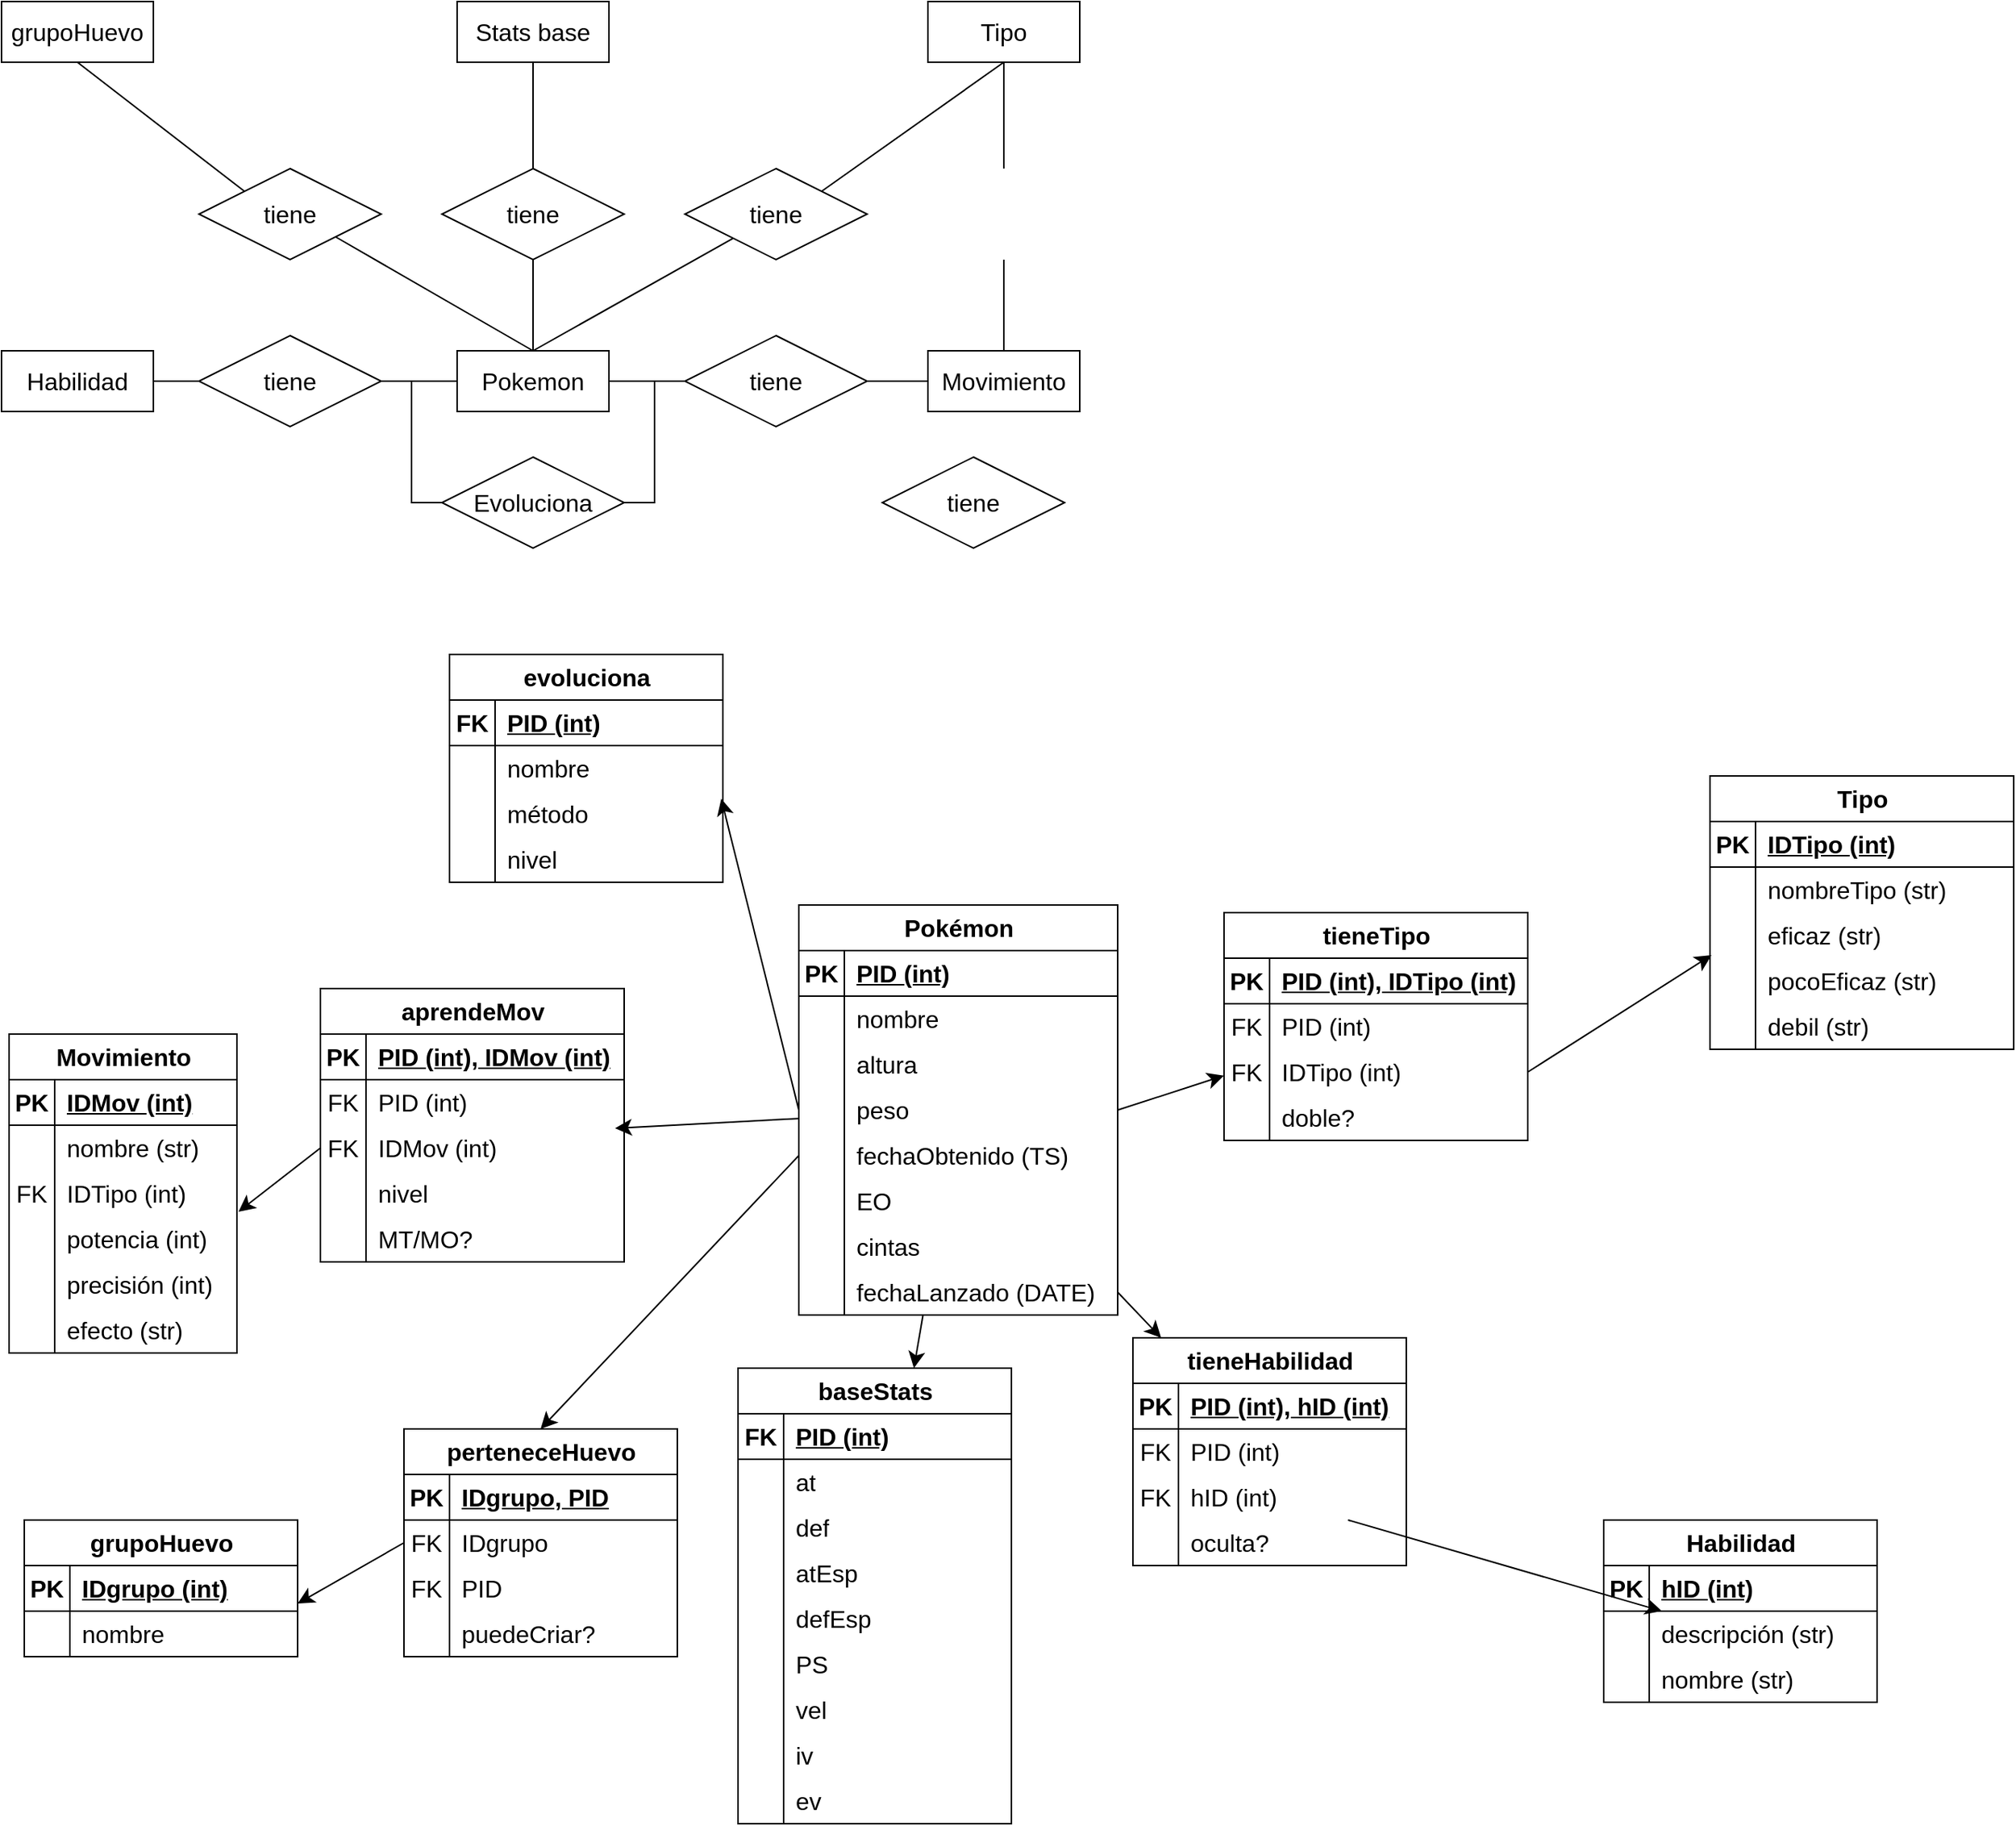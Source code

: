 <mxfile version="23.0.2" type="device" pages="2">
  <diagram id="R2lEEEUBdFMjLlhIrx00" name="Page-1">
    <mxGraphModel dx="1687" dy="2152" grid="1" gridSize="10" guides="1" tooltips="1" connect="1" arrows="1" fold="1" page="1" pageScale="1" pageWidth="850" pageHeight="1100" math="0" shadow="0" extFonts="Permanent Marker^https://fonts.googleapis.com/css?family=Permanent+Marker">
      <root>
        <mxCell id="0" />
        <mxCell id="1" parent="0" />
        <mxCell id="tdsxpR7g4-Lvdvggdu1_-16" style="edgeStyle=none;curved=1;rounded=0;orthogonalLoop=1;jettySize=auto;html=1;exitX=0.5;exitY=0;exitDx=0;exitDy=0;fontSize=12;startSize=8;endSize=8;endArrow=none;endFill=0;" parent="1" source="tdsxpR7g4-Lvdvggdu1_-1" target="tdsxpR7g4-Lvdvggdu1_-12" edge="1">
          <mxGeometry relative="1" as="geometry" />
        </mxCell>
        <mxCell id="tdsxpR7g4-Lvdvggdu1_-25" style="edgeStyle=none;curved=1;rounded=0;orthogonalLoop=1;jettySize=auto;html=1;exitX=0.5;exitY=0;exitDx=0;exitDy=0;entryX=0.5;entryY=1;entryDx=0;entryDy=0;fontSize=12;startSize=8;endSize=8;endArrow=none;endFill=0;" parent="1" source="tdsxpR7g4-Lvdvggdu1_-1" target="tdsxpR7g4-Lvdvggdu1_-24" edge="1">
          <mxGeometry relative="1" as="geometry" />
        </mxCell>
        <mxCell id="tdsxpR7g4-Lvdvggdu1_-35" style="edgeStyle=orthogonalEdgeStyle;shape=connector;rounded=0;orthogonalLoop=1;jettySize=auto;html=1;exitX=1;exitY=0.5;exitDx=0;exitDy=0;entryX=1;entryY=0.5;entryDx=0;entryDy=0;labelBackgroundColor=default;strokeColor=default;align=center;verticalAlign=middle;fontFamily=Helvetica;fontSize=12;fontColor=default;endArrow=none;endFill=0;startSize=8;endSize=8;" parent="1" source="tdsxpR7g4-Lvdvggdu1_-1" target="tdsxpR7g4-Lvdvggdu1_-9" edge="1">
          <mxGeometry relative="1" as="geometry" />
        </mxCell>
        <mxCell id="tdsxpR7g4-Lvdvggdu1_-1" value="Pokemon" style="whiteSpace=wrap;html=1;align=center;fontSize=16;" parent="1" vertex="1">
          <mxGeometry x="305" y="130" width="100" height="40" as="geometry" />
        </mxCell>
        <mxCell id="tdsxpR7g4-Lvdvggdu1_-14" style="edgeStyle=none;curved=1;rounded=0;orthogonalLoop=1;jettySize=auto;html=1;exitX=1;exitY=0.5;exitDx=0;exitDy=0;fontSize=12;startSize=8;endSize=8;endArrow=none;endFill=0;" parent="1" source="tdsxpR7g4-Lvdvggdu1_-2" target="tdsxpR7g4-Lvdvggdu1_-6" edge="1">
          <mxGeometry relative="1" as="geometry" />
        </mxCell>
        <mxCell id="tdsxpR7g4-Lvdvggdu1_-15" style="edgeStyle=none;curved=1;rounded=0;orthogonalLoop=1;jettySize=auto;html=1;exitX=0;exitY=0.5;exitDx=0;exitDy=0;fontSize=12;startSize=8;endSize=8;endArrow=none;endFill=0;" parent="1" source="tdsxpR7g4-Lvdvggdu1_-2" target="tdsxpR7g4-Lvdvggdu1_-1" edge="1">
          <mxGeometry relative="1" as="geometry" />
        </mxCell>
        <mxCell id="tdsxpR7g4-Lvdvggdu1_-2" value="tiene" style="shape=rhombus;perimeter=rhombusPerimeter;whiteSpace=wrap;html=1;align=center;fontSize=16;" parent="1" vertex="1">
          <mxGeometry x="455" y="120" width="120" height="60" as="geometry" />
        </mxCell>
        <mxCell id="tdsxpR7g4-Lvdvggdu1_-3" value="Tipo" style="whiteSpace=wrap;html=1;align=center;fontSize=16;" parent="1" vertex="1">
          <mxGeometry x="615" y="-100" width="100" height="40" as="geometry" />
        </mxCell>
        <mxCell id="tdsxpR7g4-Lvdvggdu1_-4" value="grupoHuevo" style="whiteSpace=wrap;html=1;align=center;fontSize=16;" parent="1" vertex="1">
          <mxGeometry x="5" y="-100" width="100" height="40" as="geometry" />
        </mxCell>
        <mxCell id="tdsxpR7g4-Lvdvggdu1_-28" style="edgeStyle=none;curved=1;rounded=0;orthogonalLoop=1;jettySize=auto;html=1;exitX=1;exitY=0.5;exitDx=0;exitDy=0;entryX=0;entryY=0.5;entryDx=0;entryDy=0;fontSize=12;startSize=8;endSize=8;endArrow=none;endFill=0;" parent="1" source="tdsxpR7g4-Lvdvggdu1_-5" target="tdsxpR7g4-Lvdvggdu1_-27" edge="1">
          <mxGeometry relative="1" as="geometry" />
        </mxCell>
        <mxCell id="tdsxpR7g4-Lvdvggdu1_-5" value="Habilidad" style="whiteSpace=wrap;html=1;align=center;fontSize=16;" parent="1" vertex="1">
          <mxGeometry x="5" y="130" width="100" height="40" as="geometry" />
        </mxCell>
        <mxCell id="tdsxpR7g4-Lvdvggdu1_-13" style="edgeStyle=none;curved=1;rounded=0;orthogonalLoop=1;jettySize=auto;html=1;fontSize=12;startSize=8;endSize=8;endArrow=none;endFill=0;" parent="1" source="tdsxpR7g4-Lvdvggdu1_-6" edge="1">
          <mxGeometry relative="1" as="geometry">
            <mxPoint x="665" y="70" as="targetPoint" />
          </mxGeometry>
        </mxCell>
        <mxCell id="tdsxpR7g4-Lvdvggdu1_-6" value="Movimiento" style="whiteSpace=wrap;html=1;align=center;fontSize=16;" parent="1" vertex="1">
          <mxGeometry x="615" y="130" width="100" height="40" as="geometry" />
        </mxCell>
        <mxCell id="tdsxpR7g4-Lvdvggdu1_-26" style="edgeStyle=none;curved=1;rounded=0;orthogonalLoop=1;jettySize=auto;html=1;fontSize=12;startSize=8;endSize=8;endArrow=none;endFill=0;" parent="1" source="tdsxpR7g4-Lvdvggdu1_-7" target="tdsxpR7g4-Lvdvggdu1_-24" edge="1">
          <mxGeometry relative="1" as="geometry" />
        </mxCell>
        <mxCell id="tdsxpR7g4-Lvdvggdu1_-7" value="Stats base" style="whiteSpace=wrap;html=1;align=center;fontSize=16;" parent="1" vertex="1">
          <mxGeometry x="305" y="-100" width="100" height="40" as="geometry" />
        </mxCell>
        <mxCell id="tdsxpR7g4-Lvdvggdu1_-36" style="edgeStyle=orthogonalEdgeStyle;shape=connector;rounded=0;orthogonalLoop=1;jettySize=auto;html=1;exitX=0;exitY=0.5;exitDx=0;exitDy=0;entryX=0;entryY=0.5;entryDx=0;entryDy=0;labelBackgroundColor=default;strokeColor=default;align=center;verticalAlign=middle;fontFamily=Helvetica;fontSize=12;fontColor=default;endArrow=none;endFill=0;startSize=8;endSize=8;" parent="1" source="tdsxpR7g4-Lvdvggdu1_-9" target="tdsxpR7g4-Lvdvggdu1_-1" edge="1">
          <mxGeometry relative="1" as="geometry" />
        </mxCell>
        <mxCell id="tdsxpR7g4-Lvdvggdu1_-9" value="Evoluciona" style="shape=rhombus;perimeter=rhombusPerimeter;whiteSpace=wrap;html=1;align=center;fontSize=16;" parent="1" vertex="1">
          <mxGeometry x="295" y="200" width="120" height="60" as="geometry" />
        </mxCell>
        <mxCell id="tdsxpR7g4-Lvdvggdu1_-20" style="edgeStyle=none;curved=1;rounded=0;orthogonalLoop=1;jettySize=auto;html=1;exitX=0.5;exitY=0;exitDx=0;exitDy=0;fontSize=12;startSize=8;endSize=8;endArrow=none;endFill=0;" parent="1" target="tdsxpR7g4-Lvdvggdu1_-3" edge="1">
          <mxGeometry relative="1" as="geometry">
            <mxPoint x="665" y="10" as="sourcePoint" />
          </mxGeometry>
        </mxCell>
        <mxCell id="tdsxpR7g4-Lvdvggdu1_-11" value="tiene" style="shape=rhombus;perimeter=rhombusPerimeter;whiteSpace=wrap;html=1;align=center;fontSize=16;" parent="1" vertex="1">
          <mxGeometry x="585" y="200" width="120" height="60" as="geometry" />
        </mxCell>
        <mxCell id="tdsxpR7g4-Lvdvggdu1_-33" style="edgeStyle=none;curved=1;rounded=0;orthogonalLoop=1;jettySize=auto;html=1;exitX=1;exitY=0;exitDx=0;exitDy=0;entryX=0.5;entryY=1;entryDx=0;entryDy=0;fontSize=12;startSize=8;endSize=8;endArrow=none;endFill=0;" parent="1" source="tdsxpR7g4-Lvdvggdu1_-12" target="tdsxpR7g4-Lvdvggdu1_-3" edge="1">
          <mxGeometry relative="1" as="geometry" />
        </mxCell>
        <mxCell id="tdsxpR7g4-Lvdvggdu1_-12" value="tiene" style="shape=rhombus;perimeter=rhombusPerimeter;whiteSpace=wrap;html=1;align=center;fontSize=16;" parent="1" vertex="1">
          <mxGeometry x="455" y="10" width="120" height="60" as="geometry" />
        </mxCell>
        <mxCell id="tdsxpR7g4-Lvdvggdu1_-24" value="tiene" style="shape=rhombus;perimeter=rhombusPerimeter;whiteSpace=wrap;html=1;align=center;fontSize=16;" parent="1" vertex="1">
          <mxGeometry x="295" y="10" width="120" height="60" as="geometry" />
        </mxCell>
        <mxCell id="tdsxpR7g4-Lvdvggdu1_-29" style="edgeStyle=none;curved=1;rounded=0;orthogonalLoop=1;jettySize=auto;html=1;exitX=1;exitY=0.5;exitDx=0;exitDy=0;entryX=0;entryY=0.5;entryDx=0;entryDy=0;fontSize=12;startSize=8;endSize=8;endArrow=none;endFill=0;" parent="1" source="tdsxpR7g4-Lvdvggdu1_-27" target="tdsxpR7g4-Lvdvggdu1_-1" edge="1">
          <mxGeometry relative="1" as="geometry" />
        </mxCell>
        <mxCell id="tdsxpR7g4-Lvdvggdu1_-27" value="tiene" style="shape=rhombus;perimeter=rhombusPerimeter;whiteSpace=wrap;html=1;align=center;fontSize=16;" parent="1" vertex="1">
          <mxGeometry x="135" y="120" width="120" height="60" as="geometry" />
        </mxCell>
        <mxCell id="tdsxpR7g4-Lvdvggdu1_-31" style="edgeStyle=none;curved=1;rounded=0;orthogonalLoop=1;jettySize=auto;html=1;exitX=0;exitY=0;exitDx=0;exitDy=0;entryX=0.5;entryY=1;entryDx=0;entryDy=0;fontSize=12;startSize=8;endSize=8;endArrow=none;endFill=0;" parent="1" source="tdsxpR7g4-Lvdvggdu1_-30" target="tdsxpR7g4-Lvdvggdu1_-4" edge="1">
          <mxGeometry relative="1" as="geometry" />
        </mxCell>
        <mxCell id="tdsxpR7g4-Lvdvggdu1_-32" style="edgeStyle=none;curved=1;rounded=0;orthogonalLoop=1;jettySize=auto;html=1;exitX=1;exitY=1;exitDx=0;exitDy=0;entryX=0.5;entryY=0;entryDx=0;entryDy=0;fontSize=12;startSize=8;endSize=8;endArrow=none;endFill=0;" parent="1" source="tdsxpR7g4-Lvdvggdu1_-30" target="tdsxpR7g4-Lvdvggdu1_-1" edge="1">
          <mxGeometry relative="1" as="geometry" />
        </mxCell>
        <mxCell id="tdsxpR7g4-Lvdvggdu1_-30" value="tiene" style="shape=rhombus;perimeter=rhombusPerimeter;whiteSpace=wrap;html=1;align=center;fontSize=16;" parent="1" vertex="1">
          <mxGeometry x="135" y="10" width="120" height="60" as="geometry" />
        </mxCell>
        <mxCell id="C4rT-w2lgTpoISHS-FoR-3" style="edgeStyle=none;curved=1;rounded=0;orthogonalLoop=1;jettySize=auto;html=1;fontSize=12;startSize=8;endSize=8;" parent="1" source="rr6PRLMJspBUWssc9qHr-1" target="rr6PRLMJspBUWssc9qHr-103" edge="1">
          <mxGeometry relative="1" as="geometry" />
        </mxCell>
        <mxCell id="rr6PRLMJspBUWssc9qHr-1" value="Pokémon" style="shape=table;startSize=30;container=1;collapsible=1;childLayout=tableLayout;fixedRows=1;rowLines=0;fontStyle=1;align=center;resizeLast=1;html=1;fontSize=16;" parent="1" vertex="1">
          <mxGeometry x="530" y="495" width="210" height="270" as="geometry" />
        </mxCell>
        <mxCell id="rr6PRLMJspBUWssc9qHr-2" value="" style="shape=tableRow;horizontal=0;startSize=0;swimlaneHead=0;swimlaneBody=0;fillColor=none;collapsible=0;dropTarget=0;points=[[0,0.5],[1,0.5]];portConstraint=eastwest;top=0;left=0;right=0;bottom=1;fontSize=16;" parent="rr6PRLMJspBUWssc9qHr-1" vertex="1">
          <mxGeometry y="30" width="210" height="30" as="geometry" />
        </mxCell>
        <mxCell id="rr6PRLMJspBUWssc9qHr-3" value="PK" style="shape=partialRectangle;connectable=0;fillColor=none;top=0;left=0;bottom=0;right=0;fontStyle=1;overflow=hidden;whiteSpace=wrap;html=1;fontSize=16;" parent="rr6PRLMJspBUWssc9qHr-2" vertex="1">
          <mxGeometry width="30" height="30" as="geometry">
            <mxRectangle width="30" height="30" as="alternateBounds" />
          </mxGeometry>
        </mxCell>
        <mxCell id="rr6PRLMJspBUWssc9qHr-4" value="PID (int)" style="shape=partialRectangle;connectable=0;fillColor=none;top=0;left=0;bottom=0;right=0;align=left;spacingLeft=6;fontStyle=5;overflow=hidden;whiteSpace=wrap;html=1;fontSize=16;" parent="rr6PRLMJspBUWssc9qHr-2" vertex="1">
          <mxGeometry x="30" width="180" height="30" as="geometry">
            <mxRectangle width="180" height="30" as="alternateBounds" />
          </mxGeometry>
        </mxCell>
        <mxCell id="rr6PRLMJspBUWssc9qHr-5" value="" style="shape=tableRow;horizontal=0;startSize=0;swimlaneHead=0;swimlaneBody=0;fillColor=none;collapsible=0;dropTarget=0;points=[[0,0.5],[1,0.5]];portConstraint=eastwest;top=0;left=0;right=0;bottom=0;fontSize=16;" parent="rr6PRLMJspBUWssc9qHr-1" vertex="1">
          <mxGeometry y="60" width="210" height="30" as="geometry" />
        </mxCell>
        <mxCell id="rr6PRLMJspBUWssc9qHr-6" value="" style="shape=partialRectangle;connectable=0;fillColor=none;top=0;left=0;bottom=0;right=0;editable=1;overflow=hidden;whiteSpace=wrap;html=1;fontSize=16;" parent="rr6PRLMJspBUWssc9qHr-5" vertex="1">
          <mxGeometry width="30" height="30" as="geometry">
            <mxRectangle width="30" height="30" as="alternateBounds" />
          </mxGeometry>
        </mxCell>
        <mxCell id="rr6PRLMJspBUWssc9qHr-7" value="nombre" style="shape=partialRectangle;connectable=0;fillColor=none;top=0;left=0;bottom=0;right=0;align=left;spacingLeft=6;overflow=hidden;whiteSpace=wrap;html=1;fontSize=16;" parent="rr6PRLMJspBUWssc9qHr-5" vertex="1">
          <mxGeometry x="30" width="180" height="30" as="geometry">
            <mxRectangle width="180" height="30" as="alternateBounds" />
          </mxGeometry>
        </mxCell>
        <mxCell id="rr6PRLMJspBUWssc9qHr-8" value="" style="shape=tableRow;horizontal=0;startSize=0;swimlaneHead=0;swimlaneBody=0;fillColor=none;collapsible=0;dropTarget=0;points=[[0,0.5],[1,0.5]];portConstraint=eastwest;top=0;left=0;right=0;bottom=0;fontSize=16;" parent="rr6PRLMJspBUWssc9qHr-1" vertex="1">
          <mxGeometry y="90" width="210" height="30" as="geometry" />
        </mxCell>
        <mxCell id="rr6PRLMJspBUWssc9qHr-9" value="" style="shape=partialRectangle;connectable=0;fillColor=none;top=0;left=0;bottom=0;right=0;editable=1;overflow=hidden;whiteSpace=wrap;html=1;fontSize=16;" parent="rr6PRLMJspBUWssc9qHr-8" vertex="1">
          <mxGeometry width="30" height="30" as="geometry">
            <mxRectangle width="30" height="30" as="alternateBounds" />
          </mxGeometry>
        </mxCell>
        <mxCell id="rr6PRLMJspBUWssc9qHr-10" value="altura" style="shape=partialRectangle;connectable=0;fillColor=none;top=0;left=0;bottom=0;right=0;align=left;spacingLeft=6;overflow=hidden;whiteSpace=wrap;html=1;fontSize=16;" parent="rr6PRLMJspBUWssc9qHr-8" vertex="1">
          <mxGeometry x="30" width="180" height="30" as="geometry">
            <mxRectangle width="180" height="30" as="alternateBounds" />
          </mxGeometry>
        </mxCell>
        <mxCell id="rr6PRLMJspBUWssc9qHr-11" value="" style="shape=tableRow;horizontal=0;startSize=0;swimlaneHead=0;swimlaneBody=0;fillColor=none;collapsible=0;dropTarget=0;points=[[0,0.5],[1,0.5]];portConstraint=eastwest;top=0;left=0;right=0;bottom=0;fontSize=16;" parent="rr6PRLMJspBUWssc9qHr-1" vertex="1">
          <mxGeometry y="120" width="210" height="30" as="geometry" />
        </mxCell>
        <mxCell id="rr6PRLMJspBUWssc9qHr-12" value="" style="shape=partialRectangle;connectable=0;fillColor=none;top=0;left=0;bottom=0;right=0;editable=1;overflow=hidden;whiteSpace=wrap;html=1;fontSize=16;" parent="rr6PRLMJspBUWssc9qHr-11" vertex="1">
          <mxGeometry width="30" height="30" as="geometry">
            <mxRectangle width="30" height="30" as="alternateBounds" />
          </mxGeometry>
        </mxCell>
        <mxCell id="rr6PRLMJspBUWssc9qHr-13" value="peso" style="shape=partialRectangle;connectable=0;fillColor=none;top=0;left=0;bottom=0;right=0;align=left;spacingLeft=6;overflow=hidden;whiteSpace=wrap;html=1;fontSize=16;" parent="rr6PRLMJspBUWssc9qHr-11" vertex="1">
          <mxGeometry x="30" width="180" height="30" as="geometry">
            <mxRectangle width="180" height="30" as="alternateBounds" />
          </mxGeometry>
        </mxCell>
        <mxCell id="rr6PRLMJspBUWssc9qHr-154" value="" style="shape=tableRow;horizontal=0;startSize=0;swimlaneHead=0;swimlaneBody=0;fillColor=none;collapsible=0;dropTarget=0;points=[[0,0.5],[1,0.5]];portConstraint=eastwest;top=0;left=0;right=0;bottom=0;fontSize=16;" parent="rr6PRLMJspBUWssc9qHr-1" vertex="1">
          <mxGeometry y="150" width="210" height="30" as="geometry" />
        </mxCell>
        <mxCell id="rr6PRLMJspBUWssc9qHr-155" value="" style="shape=partialRectangle;connectable=0;fillColor=none;top=0;left=0;bottom=0;right=0;editable=1;overflow=hidden;whiteSpace=wrap;html=1;fontSize=16;" parent="rr6PRLMJspBUWssc9qHr-154" vertex="1">
          <mxGeometry width="30" height="30" as="geometry">
            <mxRectangle width="30" height="30" as="alternateBounds" />
          </mxGeometry>
        </mxCell>
        <mxCell id="rr6PRLMJspBUWssc9qHr-156" value="fechaObtenido (TS)" style="shape=partialRectangle;connectable=0;fillColor=none;top=0;left=0;bottom=0;right=0;align=left;spacingLeft=6;overflow=hidden;whiteSpace=wrap;html=1;fontSize=16;" parent="rr6PRLMJspBUWssc9qHr-154" vertex="1">
          <mxGeometry x="30" width="180" height="30" as="geometry">
            <mxRectangle width="180" height="30" as="alternateBounds" />
          </mxGeometry>
        </mxCell>
        <mxCell id="rr6PRLMJspBUWssc9qHr-157" value="" style="shape=tableRow;horizontal=0;startSize=0;swimlaneHead=0;swimlaneBody=0;fillColor=none;collapsible=0;dropTarget=0;points=[[0,0.5],[1,0.5]];portConstraint=eastwest;top=0;left=0;right=0;bottom=0;fontSize=16;" parent="rr6PRLMJspBUWssc9qHr-1" vertex="1">
          <mxGeometry y="180" width="210" height="30" as="geometry" />
        </mxCell>
        <mxCell id="rr6PRLMJspBUWssc9qHr-158" value="" style="shape=partialRectangle;connectable=0;fillColor=none;top=0;left=0;bottom=0;right=0;editable=1;overflow=hidden;whiteSpace=wrap;html=1;fontSize=16;" parent="rr6PRLMJspBUWssc9qHr-157" vertex="1">
          <mxGeometry width="30" height="30" as="geometry">
            <mxRectangle width="30" height="30" as="alternateBounds" />
          </mxGeometry>
        </mxCell>
        <mxCell id="rr6PRLMJspBUWssc9qHr-159" value="EO" style="shape=partialRectangle;connectable=0;fillColor=none;top=0;left=0;bottom=0;right=0;align=left;spacingLeft=6;overflow=hidden;whiteSpace=wrap;html=1;fontSize=16;" parent="rr6PRLMJspBUWssc9qHr-157" vertex="1">
          <mxGeometry x="30" width="180" height="30" as="geometry">
            <mxRectangle width="180" height="30" as="alternateBounds" />
          </mxGeometry>
        </mxCell>
        <mxCell id="rr6PRLMJspBUWssc9qHr-160" value="" style="shape=tableRow;horizontal=0;startSize=0;swimlaneHead=0;swimlaneBody=0;fillColor=none;collapsible=0;dropTarget=0;points=[[0,0.5],[1,0.5]];portConstraint=eastwest;top=0;left=0;right=0;bottom=0;fontSize=16;" parent="rr6PRLMJspBUWssc9qHr-1" vertex="1">
          <mxGeometry y="210" width="210" height="30" as="geometry" />
        </mxCell>
        <mxCell id="rr6PRLMJspBUWssc9qHr-161" value="" style="shape=partialRectangle;connectable=0;fillColor=none;top=0;left=0;bottom=0;right=0;editable=1;overflow=hidden;whiteSpace=wrap;html=1;fontSize=16;" parent="rr6PRLMJspBUWssc9qHr-160" vertex="1">
          <mxGeometry width="30" height="30" as="geometry">
            <mxRectangle width="30" height="30" as="alternateBounds" />
          </mxGeometry>
        </mxCell>
        <mxCell id="rr6PRLMJspBUWssc9qHr-162" value="cintas" style="shape=partialRectangle;connectable=0;fillColor=none;top=0;left=0;bottom=0;right=0;align=left;spacingLeft=6;overflow=hidden;whiteSpace=wrap;html=1;fontSize=16;" parent="rr6PRLMJspBUWssc9qHr-160" vertex="1">
          <mxGeometry x="30" width="180" height="30" as="geometry">
            <mxRectangle width="180" height="30" as="alternateBounds" />
          </mxGeometry>
        </mxCell>
        <mxCell id="rr6PRLMJspBUWssc9qHr-178" value="" style="shape=tableRow;horizontal=0;startSize=0;swimlaneHead=0;swimlaneBody=0;fillColor=none;collapsible=0;dropTarget=0;points=[[0,0.5],[1,0.5]];portConstraint=eastwest;top=0;left=0;right=0;bottom=0;fontSize=16;" parent="rr6PRLMJspBUWssc9qHr-1" vertex="1">
          <mxGeometry y="240" width="210" height="30" as="geometry" />
        </mxCell>
        <mxCell id="rr6PRLMJspBUWssc9qHr-179" value="" style="shape=partialRectangle;connectable=0;fillColor=none;top=0;left=0;bottom=0;right=0;editable=1;overflow=hidden;whiteSpace=wrap;html=1;fontSize=16;" parent="rr6PRLMJspBUWssc9qHr-178" vertex="1">
          <mxGeometry width="30" height="30" as="geometry">
            <mxRectangle width="30" height="30" as="alternateBounds" />
          </mxGeometry>
        </mxCell>
        <mxCell id="rr6PRLMJspBUWssc9qHr-180" value="fechaLanzado (DATE)" style="shape=partialRectangle;connectable=0;fillColor=none;top=0;left=0;bottom=0;right=0;align=left;spacingLeft=6;overflow=hidden;whiteSpace=wrap;html=1;fontSize=16;" parent="rr6PRLMJspBUWssc9qHr-178" vertex="1">
          <mxGeometry x="30" width="180" height="30" as="geometry">
            <mxRectangle width="180" height="30" as="alternateBounds" />
          </mxGeometry>
        </mxCell>
        <mxCell id="rr6PRLMJspBUWssc9qHr-14" value="tieneTipo" style="shape=table;startSize=30;container=1;collapsible=1;childLayout=tableLayout;fixedRows=1;rowLines=0;fontStyle=1;align=center;resizeLast=1;html=1;fontSize=16;" parent="1" vertex="1">
          <mxGeometry x="810" y="500" width="200" height="150" as="geometry" />
        </mxCell>
        <mxCell id="rr6PRLMJspBUWssc9qHr-15" value="" style="shape=tableRow;horizontal=0;startSize=0;swimlaneHead=0;swimlaneBody=0;fillColor=none;collapsible=0;dropTarget=0;points=[[0,0.5],[1,0.5]];portConstraint=eastwest;top=0;left=0;right=0;bottom=1;fontSize=16;" parent="rr6PRLMJspBUWssc9qHr-14" vertex="1">
          <mxGeometry y="30" width="200" height="30" as="geometry" />
        </mxCell>
        <mxCell id="rr6PRLMJspBUWssc9qHr-16" value="PK" style="shape=partialRectangle;connectable=0;fillColor=none;top=0;left=0;bottom=0;right=0;fontStyle=1;overflow=hidden;whiteSpace=wrap;html=1;fontSize=16;" parent="rr6PRLMJspBUWssc9qHr-15" vertex="1">
          <mxGeometry width="30" height="30" as="geometry">
            <mxRectangle width="30" height="30" as="alternateBounds" />
          </mxGeometry>
        </mxCell>
        <mxCell id="rr6PRLMJspBUWssc9qHr-17" value="PID (int), IDTipo (int)" style="shape=partialRectangle;connectable=0;fillColor=none;top=0;left=0;bottom=0;right=0;align=left;spacingLeft=6;fontStyle=5;overflow=hidden;whiteSpace=wrap;html=1;fontSize=16;" parent="rr6PRLMJspBUWssc9qHr-15" vertex="1">
          <mxGeometry x="30" width="170" height="30" as="geometry">
            <mxRectangle width="170" height="30" as="alternateBounds" />
          </mxGeometry>
        </mxCell>
        <mxCell id="rr6PRLMJspBUWssc9qHr-18" value="" style="shape=tableRow;horizontal=0;startSize=0;swimlaneHead=0;swimlaneBody=0;fillColor=none;collapsible=0;dropTarget=0;points=[[0,0.5],[1,0.5]];portConstraint=eastwest;top=0;left=0;right=0;bottom=0;fontSize=16;" parent="rr6PRLMJspBUWssc9qHr-14" vertex="1">
          <mxGeometry y="60" width="200" height="30" as="geometry" />
        </mxCell>
        <mxCell id="rr6PRLMJspBUWssc9qHr-19" value="FK" style="shape=partialRectangle;connectable=0;fillColor=none;top=0;left=0;bottom=0;right=0;editable=1;overflow=hidden;whiteSpace=wrap;html=1;fontSize=16;" parent="rr6PRLMJspBUWssc9qHr-18" vertex="1">
          <mxGeometry width="30" height="30" as="geometry">
            <mxRectangle width="30" height="30" as="alternateBounds" />
          </mxGeometry>
        </mxCell>
        <mxCell id="rr6PRLMJspBUWssc9qHr-20" value="PID (int)" style="shape=partialRectangle;connectable=0;fillColor=none;top=0;left=0;bottom=0;right=0;align=left;spacingLeft=6;overflow=hidden;whiteSpace=wrap;html=1;fontSize=16;" parent="rr6PRLMJspBUWssc9qHr-18" vertex="1">
          <mxGeometry x="30" width="170" height="30" as="geometry">
            <mxRectangle width="170" height="30" as="alternateBounds" />
          </mxGeometry>
        </mxCell>
        <mxCell id="rr6PRLMJspBUWssc9qHr-21" value="" style="shape=tableRow;horizontal=0;startSize=0;swimlaneHead=0;swimlaneBody=0;fillColor=none;collapsible=0;dropTarget=0;points=[[0,0.5],[1,0.5]];portConstraint=eastwest;top=0;left=0;right=0;bottom=0;fontSize=16;" parent="rr6PRLMJspBUWssc9qHr-14" vertex="1">
          <mxGeometry y="90" width="200" height="30" as="geometry" />
        </mxCell>
        <mxCell id="rr6PRLMJspBUWssc9qHr-22" value="FK" style="shape=partialRectangle;connectable=0;fillColor=none;top=0;left=0;bottom=0;right=0;editable=1;overflow=hidden;whiteSpace=wrap;html=1;fontSize=16;" parent="rr6PRLMJspBUWssc9qHr-21" vertex="1">
          <mxGeometry width="30" height="30" as="geometry">
            <mxRectangle width="30" height="30" as="alternateBounds" />
          </mxGeometry>
        </mxCell>
        <mxCell id="rr6PRLMJspBUWssc9qHr-23" value="IDTipo (int)" style="shape=partialRectangle;connectable=0;fillColor=none;top=0;left=0;bottom=0;right=0;align=left;spacingLeft=6;overflow=hidden;whiteSpace=wrap;html=1;fontSize=16;" parent="rr6PRLMJspBUWssc9qHr-21" vertex="1">
          <mxGeometry x="30" width="170" height="30" as="geometry">
            <mxRectangle width="170" height="30" as="alternateBounds" />
          </mxGeometry>
        </mxCell>
        <mxCell id="rr6PRLMJspBUWssc9qHr-24" value="" style="shape=tableRow;horizontal=0;startSize=0;swimlaneHead=0;swimlaneBody=0;fillColor=none;collapsible=0;dropTarget=0;points=[[0,0.5],[1,0.5]];portConstraint=eastwest;top=0;left=0;right=0;bottom=0;fontSize=16;" parent="rr6PRLMJspBUWssc9qHr-14" vertex="1">
          <mxGeometry y="120" width="200" height="30" as="geometry" />
        </mxCell>
        <mxCell id="rr6PRLMJspBUWssc9qHr-25" value="" style="shape=partialRectangle;connectable=0;fillColor=none;top=0;left=0;bottom=0;right=0;editable=1;overflow=hidden;whiteSpace=wrap;html=1;fontSize=16;" parent="rr6PRLMJspBUWssc9qHr-24" vertex="1">
          <mxGeometry width="30" height="30" as="geometry">
            <mxRectangle width="30" height="30" as="alternateBounds" />
          </mxGeometry>
        </mxCell>
        <mxCell id="rr6PRLMJspBUWssc9qHr-26" value="doble?" style="shape=partialRectangle;connectable=0;fillColor=none;top=0;left=0;bottom=0;right=0;align=left;spacingLeft=6;overflow=hidden;whiteSpace=wrap;html=1;fontSize=16;" parent="rr6PRLMJspBUWssc9qHr-24" vertex="1">
          <mxGeometry x="30" width="170" height="30" as="geometry">
            <mxRectangle width="170" height="30" as="alternateBounds" />
          </mxGeometry>
        </mxCell>
        <mxCell id="rr6PRLMJspBUWssc9qHr-27" value="Tipo" style="shape=table;startSize=30;container=1;collapsible=1;childLayout=tableLayout;fixedRows=1;rowLines=0;fontStyle=1;align=center;resizeLast=1;html=1;fontSize=16;" parent="1" vertex="1">
          <mxGeometry x="1130" y="410" width="200" height="180" as="geometry" />
        </mxCell>
        <mxCell id="rr6PRLMJspBUWssc9qHr-28" value="" style="shape=tableRow;horizontal=0;startSize=0;swimlaneHead=0;swimlaneBody=0;fillColor=none;collapsible=0;dropTarget=0;points=[[0,0.5],[1,0.5]];portConstraint=eastwest;top=0;left=0;right=0;bottom=1;fontSize=16;" parent="rr6PRLMJspBUWssc9qHr-27" vertex="1">
          <mxGeometry y="30" width="200" height="30" as="geometry" />
        </mxCell>
        <mxCell id="rr6PRLMJspBUWssc9qHr-29" value="PK" style="shape=partialRectangle;connectable=0;fillColor=none;top=0;left=0;bottom=0;right=0;fontStyle=1;overflow=hidden;whiteSpace=wrap;html=1;fontSize=16;" parent="rr6PRLMJspBUWssc9qHr-28" vertex="1">
          <mxGeometry width="30" height="30" as="geometry">
            <mxRectangle width="30" height="30" as="alternateBounds" />
          </mxGeometry>
        </mxCell>
        <mxCell id="rr6PRLMJspBUWssc9qHr-30" value="IDTipo (int)" style="shape=partialRectangle;connectable=0;fillColor=none;top=0;left=0;bottom=0;right=0;align=left;spacingLeft=6;fontStyle=5;overflow=hidden;whiteSpace=wrap;html=1;fontSize=16;" parent="rr6PRLMJspBUWssc9qHr-28" vertex="1">
          <mxGeometry x="30" width="170" height="30" as="geometry">
            <mxRectangle width="170" height="30" as="alternateBounds" />
          </mxGeometry>
        </mxCell>
        <mxCell id="rr6PRLMJspBUWssc9qHr-31" value="" style="shape=tableRow;horizontal=0;startSize=0;swimlaneHead=0;swimlaneBody=0;fillColor=none;collapsible=0;dropTarget=0;points=[[0,0.5],[1,0.5]];portConstraint=eastwest;top=0;left=0;right=0;bottom=0;fontSize=16;" parent="rr6PRLMJspBUWssc9qHr-27" vertex="1">
          <mxGeometry y="60" width="200" height="30" as="geometry" />
        </mxCell>
        <mxCell id="rr6PRLMJspBUWssc9qHr-32" value="" style="shape=partialRectangle;connectable=0;fillColor=none;top=0;left=0;bottom=0;right=0;editable=1;overflow=hidden;whiteSpace=wrap;html=1;fontSize=16;" parent="rr6PRLMJspBUWssc9qHr-31" vertex="1">
          <mxGeometry width="30" height="30" as="geometry">
            <mxRectangle width="30" height="30" as="alternateBounds" />
          </mxGeometry>
        </mxCell>
        <mxCell id="rr6PRLMJspBUWssc9qHr-33" value="nombreTipo (str)" style="shape=partialRectangle;connectable=0;fillColor=none;top=0;left=0;bottom=0;right=0;align=left;spacingLeft=6;overflow=hidden;whiteSpace=wrap;html=1;fontSize=16;" parent="rr6PRLMJspBUWssc9qHr-31" vertex="1">
          <mxGeometry x="30" width="170" height="30" as="geometry">
            <mxRectangle width="170" height="30" as="alternateBounds" />
          </mxGeometry>
        </mxCell>
        <mxCell id="rr6PRLMJspBUWssc9qHr-169" value="" style="shape=tableRow;horizontal=0;startSize=0;swimlaneHead=0;swimlaneBody=0;fillColor=none;collapsible=0;dropTarget=0;points=[[0,0.5],[1,0.5]];portConstraint=eastwest;top=0;left=0;right=0;bottom=0;fontSize=16;" parent="rr6PRLMJspBUWssc9qHr-27" vertex="1">
          <mxGeometry y="90" width="200" height="30" as="geometry" />
        </mxCell>
        <mxCell id="rr6PRLMJspBUWssc9qHr-170" value="" style="shape=partialRectangle;connectable=0;fillColor=none;top=0;left=0;bottom=0;right=0;editable=1;overflow=hidden;whiteSpace=wrap;html=1;fontSize=16;" parent="rr6PRLMJspBUWssc9qHr-169" vertex="1">
          <mxGeometry width="30" height="30" as="geometry">
            <mxRectangle width="30" height="30" as="alternateBounds" />
          </mxGeometry>
        </mxCell>
        <mxCell id="rr6PRLMJspBUWssc9qHr-171" value="eficaz (str)" style="shape=partialRectangle;connectable=0;fillColor=none;top=0;left=0;bottom=0;right=0;align=left;spacingLeft=6;overflow=hidden;whiteSpace=wrap;html=1;fontSize=16;" parent="rr6PRLMJspBUWssc9qHr-169" vertex="1">
          <mxGeometry x="30" width="170" height="30" as="geometry">
            <mxRectangle width="170" height="30" as="alternateBounds" />
          </mxGeometry>
        </mxCell>
        <mxCell id="rr6PRLMJspBUWssc9qHr-172" value="" style="shape=tableRow;horizontal=0;startSize=0;swimlaneHead=0;swimlaneBody=0;fillColor=none;collapsible=0;dropTarget=0;points=[[0,0.5],[1,0.5]];portConstraint=eastwest;top=0;left=0;right=0;bottom=0;fontSize=16;" parent="rr6PRLMJspBUWssc9qHr-27" vertex="1">
          <mxGeometry y="120" width="200" height="30" as="geometry" />
        </mxCell>
        <mxCell id="rr6PRLMJspBUWssc9qHr-173" value="" style="shape=partialRectangle;connectable=0;fillColor=none;top=0;left=0;bottom=0;right=0;editable=1;overflow=hidden;whiteSpace=wrap;html=1;fontSize=16;" parent="rr6PRLMJspBUWssc9qHr-172" vertex="1">
          <mxGeometry width="30" height="30" as="geometry">
            <mxRectangle width="30" height="30" as="alternateBounds" />
          </mxGeometry>
        </mxCell>
        <mxCell id="rr6PRLMJspBUWssc9qHr-174" value="pocoEficaz (str)" style="shape=partialRectangle;connectable=0;fillColor=none;top=0;left=0;bottom=0;right=0;align=left;spacingLeft=6;overflow=hidden;whiteSpace=wrap;html=1;fontSize=16;" parent="rr6PRLMJspBUWssc9qHr-172" vertex="1">
          <mxGeometry x="30" width="170" height="30" as="geometry">
            <mxRectangle width="170" height="30" as="alternateBounds" />
          </mxGeometry>
        </mxCell>
        <mxCell id="rr6PRLMJspBUWssc9qHr-175" value="" style="shape=tableRow;horizontal=0;startSize=0;swimlaneHead=0;swimlaneBody=0;fillColor=none;collapsible=0;dropTarget=0;points=[[0,0.5],[1,0.5]];portConstraint=eastwest;top=0;left=0;right=0;bottom=0;fontSize=16;" parent="rr6PRLMJspBUWssc9qHr-27" vertex="1">
          <mxGeometry y="150" width="200" height="30" as="geometry" />
        </mxCell>
        <mxCell id="rr6PRLMJspBUWssc9qHr-176" value="" style="shape=partialRectangle;connectable=0;fillColor=none;top=0;left=0;bottom=0;right=0;editable=1;overflow=hidden;whiteSpace=wrap;html=1;fontSize=16;" parent="rr6PRLMJspBUWssc9qHr-175" vertex="1">
          <mxGeometry width="30" height="30" as="geometry">
            <mxRectangle width="30" height="30" as="alternateBounds" />
          </mxGeometry>
        </mxCell>
        <mxCell id="rr6PRLMJspBUWssc9qHr-177" value="debil (str)" style="shape=partialRectangle;connectable=0;fillColor=none;top=0;left=0;bottom=0;right=0;align=left;spacingLeft=6;overflow=hidden;whiteSpace=wrap;html=1;fontSize=16;" parent="rr6PRLMJspBUWssc9qHr-175" vertex="1">
          <mxGeometry x="30" width="170" height="30" as="geometry">
            <mxRectangle width="170" height="30" as="alternateBounds" />
          </mxGeometry>
        </mxCell>
        <mxCell id="rr6PRLMJspBUWssc9qHr-40" value="Movimiento" style="shape=table;startSize=30;container=1;collapsible=1;childLayout=tableLayout;fixedRows=1;rowLines=0;fontStyle=1;align=center;resizeLast=1;html=1;fontSize=16;" parent="1" vertex="1">
          <mxGeometry x="10" y="580" width="150" height="210" as="geometry">
            <mxRectangle x="410" y="690" width="130" height="30" as="alternateBounds" />
          </mxGeometry>
        </mxCell>
        <mxCell id="rr6PRLMJspBUWssc9qHr-41" value="" style="shape=tableRow;horizontal=0;startSize=0;swimlaneHead=0;swimlaneBody=0;fillColor=none;collapsible=0;dropTarget=0;points=[[0,0.5],[1,0.5]];portConstraint=eastwest;top=0;left=0;right=0;bottom=1;fontSize=16;" parent="rr6PRLMJspBUWssc9qHr-40" vertex="1">
          <mxGeometry y="30" width="150" height="30" as="geometry" />
        </mxCell>
        <mxCell id="rr6PRLMJspBUWssc9qHr-42" value="PK" style="shape=partialRectangle;connectable=0;fillColor=none;top=0;left=0;bottom=0;right=0;fontStyle=1;overflow=hidden;whiteSpace=wrap;html=1;fontSize=16;" parent="rr6PRLMJspBUWssc9qHr-41" vertex="1">
          <mxGeometry width="30" height="30" as="geometry">
            <mxRectangle width="30" height="30" as="alternateBounds" />
          </mxGeometry>
        </mxCell>
        <mxCell id="rr6PRLMJspBUWssc9qHr-43" value="IDMov (int)" style="shape=partialRectangle;connectable=0;fillColor=none;top=0;left=0;bottom=0;right=0;align=left;spacingLeft=6;fontStyle=5;overflow=hidden;whiteSpace=wrap;html=1;fontSize=16;" parent="rr6PRLMJspBUWssc9qHr-41" vertex="1">
          <mxGeometry x="30" width="120" height="30" as="geometry">
            <mxRectangle width="120" height="30" as="alternateBounds" />
          </mxGeometry>
        </mxCell>
        <mxCell id="rr6PRLMJspBUWssc9qHr-44" value="" style="shape=tableRow;horizontal=0;startSize=0;swimlaneHead=0;swimlaneBody=0;fillColor=none;collapsible=0;dropTarget=0;points=[[0,0.5],[1,0.5]];portConstraint=eastwest;top=0;left=0;right=0;bottom=0;fontSize=16;" parent="rr6PRLMJspBUWssc9qHr-40" vertex="1">
          <mxGeometry y="60" width="150" height="30" as="geometry" />
        </mxCell>
        <mxCell id="rr6PRLMJspBUWssc9qHr-45" value="" style="shape=partialRectangle;connectable=0;fillColor=none;top=0;left=0;bottom=0;right=0;editable=1;overflow=hidden;whiteSpace=wrap;html=1;fontSize=16;" parent="rr6PRLMJspBUWssc9qHr-44" vertex="1">
          <mxGeometry width="30" height="30" as="geometry">
            <mxRectangle width="30" height="30" as="alternateBounds" />
          </mxGeometry>
        </mxCell>
        <mxCell id="rr6PRLMJspBUWssc9qHr-46" value="nombre (str)" style="shape=partialRectangle;connectable=0;fillColor=none;top=0;left=0;bottom=0;right=0;align=left;spacingLeft=6;overflow=hidden;whiteSpace=wrap;html=1;fontSize=16;" parent="rr6PRLMJspBUWssc9qHr-44" vertex="1">
          <mxGeometry x="30" width="120" height="30" as="geometry">
            <mxRectangle width="120" height="30" as="alternateBounds" />
          </mxGeometry>
        </mxCell>
        <mxCell id="rr6PRLMJspBUWssc9qHr-47" value="" style="shape=tableRow;horizontal=0;startSize=0;swimlaneHead=0;swimlaneBody=0;fillColor=none;collapsible=0;dropTarget=0;points=[[0,0.5],[1,0.5]];portConstraint=eastwest;top=0;left=0;right=0;bottom=0;fontSize=16;" parent="rr6PRLMJspBUWssc9qHr-40" vertex="1">
          <mxGeometry y="90" width="150" height="30" as="geometry" />
        </mxCell>
        <mxCell id="rr6PRLMJspBUWssc9qHr-48" value="FK" style="shape=partialRectangle;connectable=0;fillColor=none;top=0;left=0;bottom=0;right=0;editable=1;overflow=hidden;whiteSpace=wrap;html=1;fontSize=16;" parent="rr6PRLMJspBUWssc9qHr-47" vertex="1">
          <mxGeometry width="30" height="30" as="geometry">
            <mxRectangle width="30" height="30" as="alternateBounds" />
          </mxGeometry>
        </mxCell>
        <mxCell id="rr6PRLMJspBUWssc9qHr-49" value="IDTipo (int)" style="shape=partialRectangle;connectable=0;fillColor=none;top=0;left=0;bottom=0;right=0;align=left;spacingLeft=6;overflow=hidden;whiteSpace=wrap;html=1;fontSize=16;" parent="rr6PRLMJspBUWssc9qHr-47" vertex="1">
          <mxGeometry x="30" width="120" height="30" as="geometry">
            <mxRectangle width="120" height="30" as="alternateBounds" />
          </mxGeometry>
        </mxCell>
        <mxCell id="rr6PRLMJspBUWssc9qHr-50" value="" style="shape=tableRow;horizontal=0;startSize=0;swimlaneHead=0;swimlaneBody=0;fillColor=none;collapsible=0;dropTarget=0;points=[[0,0.5],[1,0.5]];portConstraint=eastwest;top=0;left=0;right=0;bottom=0;fontSize=16;" parent="rr6PRLMJspBUWssc9qHr-40" vertex="1">
          <mxGeometry y="120" width="150" height="30" as="geometry" />
        </mxCell>
        <mxCell id="rr6PRLMJspBUWssc9qHr-51" value="" style="shape=partialRectangle;connectable=0;fillColor=none;top=0;left=0;bottom=0;right=0;editable=1;overflow=hidden;whiteSpace=wrap;html=1;fontSize=16;" parent="rr6PRLMJspBUWssc9qHr-50" vertex="1">
          <mxGeometry width="30" height="30" as="geometry">
            <mxRectangle width="30" height="30" as="alternateBounds" />
          </mxGeometry>
        </mxCell>
        <mxCell id="rr6PRLMJspBUWssc9qHr-52" value="potencia (int)" style="shape=partialRectangle;connectable=0;fillColor=none;top=0;left=0;bottom=0;right=0;align=left;spacingLeft=6;overflow=hidden;whiteSpace=wrap;html=1;fontSize=16;" parent="rr6PRLMJspBUWssc9qHr-50" vertex="1">
          <mxGeometry x="30" width="120" height="30" as="geometry">
            <mxRectangle width="120" height="30" as="alternateBounds" />
          </mxGeometry>
        </mxCell>
        <mxCell id="rr6PRLMJspBUWssc9qHr-57" value="" style="shape=tableRow;horizontal=0;startSize=0;swimlaneHead=0;swimlaneBody=0;fillColor=none;collapsible=0;dropTarget=0;points=[[0,0.5],[1,0.5]];portConstraint=eastwest;top=0;left=0;right=0;bottom=0;fontSize=16;" parent="rr6PRLMJspBUWssc9qHr-40" vertex="1">
          <mxGeometry y="150" width="150" height="30" as="geometry" />
        </mxCell>
        <mxCell id="rr6PRLMJspBUWssc9qHr-58" value="" style="shape=partialRectangle;connectable=0;fillColor=none;top=0;left=0;bottom=0;right=0;editable=1;overflow=hidden;whiteSpace=wrap;html=1;fontSize=16;" parent="rr6PRLMJspBUWssc9qHr-57" vertex="1">
          <mxGeometry width="30" height="30" as="geometry">
            <mxRectangle width="30" height="30" as="alternateBounds" />
          </mxGeometry>
        </mxCell>
        <mxCell id="rr6PRLMJspBUWssc9qHr-59" value="precisión (int)" style="shape=partialRectangle;connectable=0;fillColor=none;top=0;left=0;bottom=0;right=0;align=left;spacingLeft=6;overflow=hidden;whiteSpace=wrap;html=1;fontSize=16;" parent="rr6PRLMJspBUWssc9qHr-57" vertex="1">
          <mxGeometry x="30" width="120" height="30" as="geometry">
            <mxRectangle width="120" height="30" as="alternateBounds" />
          </mxGeometry>
        </mxCell>
        <mxCell id="rr6PRLMJspBUWssc9qHr-60" value="" style="shape=tableRow;horizontal=0;startSize=0;swimlaneHead=0;swimlaneBody=0;fillColor=none;collapsible=0;dropTarget=0;points=[[0,0.5],[1,0.5]];portConstraint=eastwest;top=0;left=0;right=0;bottom=0;fontSize=16;" parent="rr6PRLMJspBUWssc9qHr-40" vertex="1">
          <mxGeometry y="180" width="150" height="30" as="geometry" />
        </mxCell>
        <mxCell id="rr6PRLMJspBUWssc9qHr-61" value="" style="shape=partialRectangle;connectable=0;fillColor=none;top=0;left=0;bottom=0;right=0;editable=1;overflow=hidden;whiteSpace=wrap;html=1;fontSize=16;" parent="rr6PRLMJspBUWssc9qHr-60" vertex="1">
          <mxGeometry width="30" height="30" as="geometry">
            <mxRectangle width="30" height="30" as="alternateBounds" />
          </mxGeometry>
        </mxCell>
        <mxCell id="rr6PRLMJspBUWssc9qHr-62" value="efecto (str)" style="shape=partialRectangle;connectable=0;fillColor=none;top=0;left=0;bottom=0;right=0;align=left;spacingLeft=6;overflow=hidden;whiteSpace=wrap;html=1;fontSize=16;" parent="rr6PRLMJspBUWssc9qHr-60" vertex="1">
          <mxGeometry x="30" width="120" height="30" as="geometry">
            <mxRectangle width="120" height="30" as="alternateBounds" />
          </mxGeometry>
        </mxCell>
        <mxCell id="rr6PRLMJspBUWssc9qHr-64" value="Habilidad" style="shape=table;startSize=30;container=1;collapsible=1;childLayout=tableLayout;fixedRows=1;rowLines=0;fontStyle=1;align=center;resizeLast=1;html=1;fontSize=16;" parent="1" vertex="1">
          <mxGeometry x="1060" y="900" width="180" height="120" as="geometry" />
        </mxCell>
        <mxCell id="rr6PRLMJspBUWssc9qHr-65" value="" style="shape=tableRow;horizontal=0;startSize=0;swimlaneHead=0;swimlaneBody=0;fillColor=none;collapsible=0;dropTarget=0;points=[[0,0.5],[1,0.5]];portConstraint=eastwest;top=0;left=0;right=0;bottom=1;fontSize=16;" parent="rr6PRLMJspBUWssc9qHr-64" vertex="1">
          <mxGeometry y="30" width="180" height="30" as="geometry" />
        </mxCell>
        <mxCell id="rr6PRLMJspBUWssc9qHr-66" value="PK" style="shape=partialRectangle;connectable=0;fillColor=none;top=0;left=0;bottom=0;right=0;fontStyle=1;overflow=hidden;whiteSpace=wrap;html=1;fontSize=16;" parent="rr6PRLMJspBUWssc9qHr-65" vertex="1">
          <mxGeometry width="30" height="30" as="geometry">
            <mxRectangle width="30" height="30" as="alternateBounds" />
          </mxGeometry>
        </mxCell>
        <mxCell id="rr6PRLMJspBUWssc9qHr-67" value="hID (int)" style="shape=partialRectangle;connectable=0;fillColor=none;top=0;left=0;bottom=0;right=0;align=left;spacingLeft=6;fontStyle=5;overflow=hidden;whiteSpace=wrap;html=1;fontSize=16;" parent="rr6PRLMJspBUWssc9qHr-65" vertex="1">
          <mxGeometry x="30" width="150" height="30" as="geometry">
            <mxRectangle width="150" height="30" as="alternateBounds" />
          </mxGeometry>
        </mxCell>
        <mxCell id="rr6PRLMJspBUWssc9qHr-68" value="" style="shape=tableRow;horizontal=0;startSize=0;swimlaneHead=0;swimlaneBody=0;fillColor=none;collapsible=0;dropTarget=0;points=[[0,0.5],[1,0.5]];portConstraint=eastwest;top=0;left=0;right=0;bottom=0;fontSize=16;" parent="rr6PRLMJspBUWssc9qHr-64" vertex="1">
          <mxGeometry y="60" width="180" height="30" as="geometry" />
        </mxCell>
        <mxCell id="rr6PRLMJspBUWssc9qHr-69" value="" style="shape=partialRectangle;connectable=0;fillColor=none;top=0;left=0;bottom=0;right=0;editable=1;overflow=hidden;whiteSpace=wrap;html=1;fontSize=16;" parent="rr6PRLMJspBUWssc9qHr-68" vertex="1">
          <mxGeometry width="30" height="30" as="geometry">
            <mxRectangle width="30" height="30" as="alternateBounds" />
          </mxGeometry>
        </mxCell>
        <mxCell id="rr6PRLMJspBUWssc9qHr-70" value="descripción (str)" style="shape=partialRectangle;connectable=0;fillColor=none;top=0;left=0;bottom=0;right=0;align=left;spacingLeft=6;overflow=hidden;whiteSpace=wrap;html=1;fontSize=16;" parent="rr6PRLMJspBUWssc9qHr-68" vertex="1">
          <mxGeometry x="30" width="150" height="30" as="geometry">
            <mxRectangle width="150" height="30" as="alternateBounds" />
          </mxGeometry>
        </mxCell>
        <mxCell id="rr6PRLMJspBUWssc9qHr-71" value="" style="shape=tableRow;horizontal=0;startSize=0;swimlaneHead=0;swimlaneBody=0;fillColor=none;collapsible=0;dropTarget=0;points=[[0,0.5],[1,0.5]];portConstraint=eastwest;top=0;left=0;right=0;bottom=0;fontSize=16;" parent="rr6PRLMJspBUWssc9qHr-64" vertex="1">
          <mxGeometry y="90" width="180" height="30" as="geometry" />
        </mxCell>
        <mxCell id="rr6PRLMJspBUWssc9qHr-72" value="" style="shape=partialRectangle;connectable=0;fillColor=none;top=0;left=0;bottom=0;right=0;editable=1;overflow=hidden;whiteSpace=wrap;html=1;fontSize=16;" parent="rr6PRLMJspBUWssc9qHr-71" vertex="1">
          <mxGeometry width="30" height="30" as="geometry">
            <mxRectangle width="30" height="30" as="alternateBounds" />
          </mxGeometry>
        </mxCell>
        <mxCell id="rr6PRLMJspBUWssc9qHr-73" value="nombre (str)" style="shape=partialRectangle;connectable=0;fillColor=none;top=0;left=0;bottom=0;right=0;align=left;spacingLeft=6;overflow=hidden;whiteSpace=wrap;html=1;fontSize=16;" parent="rr6PRLMJspBUWssc9qHr-71" vertex="1">
          <mxGeometry x="30" width="150" height="30" as="geometry">
            <mxRectangle width="150" height="30" as="alternateBounds" />
          </mxGeometry>
        </mxCell>
        <mxCell id="rr6PRLMJspBUWssc9qHr-77" value="tieneHabilidad" style="shape=table;startSize=30;container=1;collapsible=1;childLayout=tableLayout;fixedRows=1;rowLines=0;fontStyle=1;align=center;resizeLast=1;html=1;fontSize=16;" parent="1" vertex="1">
          <mxGeometry x="750" y="780" width="180" height="150" as="geometry" />
        </mxCell>
        <mxCell id="rr6PRLMJspBUWssc9qHr-78" value="" style="shape=tableRow;horizontal=0;startSize=0;swimlaneHead=0;swimlaneBody=0;fillColor=none;collapsible=0;dropTarget=0;points=[[0,0.5],[1,0.5]];portConstraint=eastwest;top=0;left=0;right=0;bottom=1;fontSize=16;" parent="rr6PRLMJspBUWssc9qHr-77" vertex="1">
          <mxGeometry y="30" width="180" height="30" as="geometry" />
        </mxCell>
        <mxCell id="rr6PRLMJspBUWssc9qHr-79" value="PK" style="shape=partialRectangle;connectable=0;fillColor=none;top=0;left=0;bottom=0;right=0;fontStyle=1;overflow=hidden;whiteSpace=wrap;html=1;fontSize=16;" parent="rr6PRLMJspBUWssc9qHr-78" vertex="1">
          <mxGeometry width="30" height="30" as="geometry">
            <mxRectangle width="30" height="30" as="alternateBounds" />
          </mxGeometry>
        </mxCell>
        <mxCell id="rr6PRLMJspBUWssc9qHr-80" value="PID (int), hID (int)" style="shape=partialRectangle;connectable=0;fillColor=none;top=0;left=0;bottom=0;right=0;align=left;spacingLeft=6;fontStyle=5;overflow=hidden;whiteSpace=wrap;html=1;fontSize=16;" parent="rr6PRLMJspBUWssc9qHr-78" vertex="1">
          <mxGeometry x="30" width="150" height="30" as="geometry">
            <mxRectangle width="150" height="30" as="alternateBounds" />
          </mxGeometry>
        </mxCell>
        <mxCell id="rr6PRLMJspBUWssc9qHr-81" value="" style="shape=tableRow;horizontal=0;startSize=0;swimlaneHead=0;swimlaneBody=0;fillColor=none;collapsible=0;dropTarget=0;points=[[0,0.5],[1,0.5]];portConstraint=eastwest;top=0;left=0;right=0;bottom=0;fontSize=16;" parent="rr6PRLMJspBUWssc9qHr-77" vertex="1">
          <mxGeometry y="60" width="180" height="30" as="geometry" />
        </mxCell>
        <mxCell id="rr6PRLMJspBUWssc9qHr-82" value="FK" style="shape=partialRectangle;connectable=0;fillColor=none;top=0;left=0;bottom=0;right=0;editable=1;overflow=hidden;whiteSpace=wrap;html=1;fontSize=16;" parent="rr6PRLMJspBUWssc9qHr-81" vertex="1">
          <mxGeometry width="30" height="30" as="geometry">
            <mxRectangle width="30" height="30" as="alternateBounds" />
          </mxGeometry>
        </mxCell>
        <mxCell id="rr6PRLMJspBUWssc9qHr-83" value="PID (int)" style="shape=partialRectangle;connectable=0;fillColor=none;top=0;left=0;bottom=0;right=0;align=left;spacingLeft=6;overflow=hidden;whiteSpace=wrap;html=1;fontSize=16;" parent="rr6PRLMJspBUWssc9qHr-81" vertex="1">
          <mxGeometry x="30" width="150" height="30" as="geometry">
            <mxRectangle width="150" height="30" as="alternateBounds" />
          </mxGeometry>
        </mxCell>
        <mxCell id="rr6PRLMJspBUWssc9qHr-87" value="" style="shape=tableRow;horizontal=0;startSize=0;swimlaneHead=0;swimlaneBody=0;fillColor=none;collapsible=0;dropTarget=0;points=[[0,0.5],[1,0.5]];portConstraint=eastwest;top=0;left=0;right=0;bottom=0;fontSize=16;" parent="rr6PRLMJspBUWssc9qHr-77" vertex="1">
          <mxGeometry y="90" width="180" height="30" as="geometry" />
        </mxCell>
        <mxCell id="rr6PRLMJspBUWssc9qHr-88" value="FK" style="shape=partialRectangle;connectable=0;fillColor=none;top=0;left=0;bottom=0;right=0;editable=1;overflow=hidden;whiteSpace=wrap;html=1;fontSize=16;" parent="rr6PRLMJspBUWssc9qHr-87" vertex="1">
          <mxGeometry width="30" height="30" as="geometry">
            <mxRectangle width="30" height="30" as="alternateBounds" />
          </mxGeometry>
        </mxCell>
        <mxCell id="rr6PRLMJspBUWssc9qHr-89" value="hID (int)" style="shape=partialRectangle;connectable=0;fillColor=none;top=0;left=0;bottom=0;right=0;align=left;spacingLeft=6;overflow=hidden;whiteSpace=wrap;html=1;fontSize=16;" parent="rr6PRLMJspBUWssc9qHr-87" vertex="1">
          <mxGeometry x="30" width="150" height="30" as="geometry">
            <mxRectangle width="150" height="30" as="alternateBounds" />
          </mxGeometry>
        </mxCell>
        <mxCell id="rr6PRLMJspBUWssc9qHr-151" value="" style="shape=tableRow;horizontal=0;startSize=0;swimlaneHead=0;swimlaneBody=0;fillColor=none;collapsible=0;dropTarget=0;points=[[0,0.5],[1,0.5]];portConstraint=eastwest;top=0;left=0;right=0;bottom=0;fontSize=16;" parent="rr6PRLMJspBUWssc9qHr-77" vertex="1">
          <mxGeometry y="120" width="180" height="30" as="geometry" />
        </mxCell>
        <mxCell id="rr6PRLMJspBUWssc9qHr-152" value="" style="shape=partialRectangle;connectable=0;fillColor=none;top=0;left=0;bottom=0;right=0;editable=1;overflow=hidden;whiteSpace=wrap;html=1;fontSize=16;" parent="rr6PRLMJspBUWssc9qHr-151" vertex="1">
          <mxGeometry width="30" height="30" as="geometry">
            <mxRectangle width="30" height="30" as="alternateBounds" />
          </mxGeometry>
        </mxCell>
        <mxCell id="rr6PRLMJspBUWssc9qHr-153" value="oculta?" style="shape=partialRectangle;connectable=0;fillColor=none;top=0;left=0;bottom=0;right=0;align=left;spacingLeft=6;overflow=hidden;whiteSpace=wrap;html=1;fontSize=16;" parent="rr6PRLMJspBUWssc9qHr-151" vertex="1">
          <mxGeometry x="30" width="150" height="30" as="geometry">
            <mxRectangle width="150" height="30" as="alternateBounds" />
          </mxGeometry>
        </mxCell>
        <mxCell id="rr6PRLMJspBUWssc9qHr-90" value="grupoHuevo" style="shape=table;startSize=30;container=1;collapsible=1;childLayout=tableLayout;fixedRows=1;rowLines=0;fontStyle=1;align=center;resizeLast=1;html=1;fontSize=16;" parent="1" vertex="1">
          <mxGeometry x="20" y="900" width="180" height="90" as="geometry" />
        </mxCell>
        <mxCell id="rr6PRLMJspBUWssc9qHr-91" value="" style="shape=tableRow;horizontal=0;startSize=0;swimlaneHead=0;swimlaneBody=0;fillColor=none;collapsible=0;dropTarget=0;points=[[0,0.5],[1,0.5]];portConstraint=eastwest;top=0;left=0;right=0;bottom=1;fontSize=16;" parent="rr6PRLMJspBUWssc9qHr-90" vertex="1">
          <mxGeometry y="30" width="180" height="30" as="geometry" />
        </mxCell>
        <mxCell id="rr6PRLMJspBUWssc9qHr-92" value="PK" style="shape=partialRectangle;connectable=0;fillColor=none;top=0;left=0;bottom=0;right=0;fontStyle=1;overflow=hidden;whiteSpace=wrap;html=1;fontSize=16;" parent="rr6PRLMJspBUWssc9qHr-91" vertex="1">
          <mxGeometry width="30" height="30" as="geometry">
            <mxRectangle width="30" height="30" as="alternateBounds" />
          </mxGeometry>
        </mxCell>
        <mxCell id="rr6PRLMJspBUWssc9qHr-93" value="IDgrupo (int)" style="shape=partialRectangle;connectable=0;fillColor=none;top=0;left=0;bottom=0;right=0;align=left;spacingLeft=6;fontStyle=5;overflow=hidden;whiteSpace=wrap;html=1;fontSize=16;" parent="rr6PRLMJspBUWssc9qHr-91" vertex="1">
          <mxGeometry x="30" width="150" height="30" as="geometry">
            <mxRectangle width="150" height="30" as="alternateBounds" />
          </mxGeometry>
        </mxCell>
        <mxCell id="rr6PRLMJspBUWssc9qHr-94" value="" style="shape=tableRow;horizontal=0;startSize=0;swimlaneHead=0;swimlaneBody=0;fillColor=none;collapsible=0;dropTarget=0;points=[[0,0.5],[1,0.5]];portConstraint=eastwest;top=0;left=0;right=0;bottom=0;fontSize=16;" parent="rr6PRLMJspBUWssc9qHr-90" vertex="1">
          <mxGeometry y="60" width="180" height="30" as="geometry" />
        </mxCell>
        <mxCell id="rr6PRLMJspBUWssc9qHr-95" value="" style="shape=partialRectangle;connectable=0;fillColor=none;top=0;left=0;bottom=0;right=0;editable=1;overflow=hidden;whiteSpace=wrap;html=1;fontSize=16;" parent="rr6PRLMJspBUWssc9qHr-94" vertex="1">
          <mxGeometry width="30" height="30" as="geometry">
            <mxRectangle width="30" height="30" as="alternateBounds" />
          </mxGeometry>
        </mxCell>
        <mxCell id="rr6PRLMJspBUWssc9qHr-96" value="nombre" style="shape=partialRectangle;connectable=0;fillColor=none;top=0;left=0;bottom=0;right=0;align=left;spacingLeft=6;overflow=hidden;whiteSpace=wrap;html=1;fontSize=16;" parent="rr6PRLMJspBUWssc9qHr-94" vertex="1">
          <mxGeometry x="30" width="150" height="30" as="geometry">
            <mxRectangle width="150" height="30" as="alternateBounds" />
          </mxGeometry>
        </mxCell>
        <mxCell id="rr6PRLMJspBUWssc9qHr-103" value="baseStats" style="shape=table;startSize=30;container=1;collapsible=1;childLayout=tableLayout;fixedRows=1;rowLines=0;fontStyle=1;align=center;resizeLast=1;html=1;fontSize=16;" parent="1" vertex="1">
          <mxGeometry x="490" y="800" width="180" height="300" as="geometry" />
        </mxCell>
        <mxCell id="rr6PRLMJspBUWssc9qHr-104" value="" style="shape=tableRow;horizontal=0;startSize=0;swimlaneHead=0;swimlaneBody=0;fillColor=none;collapsible=0;dropTarget=0;points=[[0,0.5],[1,0.5]];portConstraint=eastwest;top=0;left=0;right=0;bottom=1;fontSize=16;" parent="rr6PRLMJspBUWssc9qHr-103" vertex="1">
          <mxGeometry y="30" width="180" height="30" as="geometry" />
        </mxCell>
        <mxCell id="rr6PRLMJspBUWssc9qHr-105" value="FK" style="shape=partialRectangle;connectable=0;fillColor=none;top=0;left=0;bottom=0;right=0;fontStyle=1;overflow=hidden;whiteSpace=wrap;html=1;fontSize=16;" parent="rr6PRLMJspBUWssc9qHr-104" vertex="1">
          <mxGeometry width="30" height="30" as="geometry">
            <mxRectangle width="30" height="30" as="alternateBounds" />
          </mxGeometry>
        </mxCell>
        <mxCell id="rr6PRLMJspBUWssc9qHr-106" value="PID (int)" style="shape=partialRectangle;connectable=0;fillColor=none;top=0;left=0;bottom=0;right=0;align=left;spacingLeft=6;fontStyle=5;overflow=hidden;whiteSpace=wrap;html=1;fontSize=16;" parent="rr6PRLMJspBUWssc9qHr-104" vertex="1">
          <mxGeometry x="30" width="150" height="30" as="geometry">
            <mxRectangle width="150" height="30" as="alternateBounds" />
          </mxGeometry>
        </mxCell>
        <mxCell id="rr6PRLMJspBUWssc9qHr-107" value="" style="shape=tableRow;horizontal=0;startSize=0;swimlaneHead=0;swimlaneBody=0;fillColor=none;collapsible=0;dropTarget=0;points=[[0,0.5],[1,0.5]];portConstraint=eastwest;top=0;left=0;right=0;bottom=0;fontSize=16;" parent="rr6PRLMJspBUWssc9qHr-103" vertex="1">
          <mxGeometry y="60" width="180" height="30" as="geometry" />
        </mxCell>
        <mxCell id="rr6PRLMJspBUWssc9qHr-108" value="" style="shape=partialRectangle;connectable=0;fillColor=none;top=0;left=0;bottom=0;right=0;editable=1;overflow=hidden;whiteSpace=wrap;html=1;fontSize=16;" parent="rr6PRLMJspBUWssc9qHr-107" vertex="1">
          <mxGeometry width="30" height="30" as="geometry">
            <mxRectangle width="30" height="30" as="alternateBounds" />
          </mxGeometry>
        </mxCell>
        <mxCell id="rr6PRLMJspBUWssc9qHr-109" value="at" style="shape=partialRectangle;connectable=0;fillColor=none;top=0;left=0;bottom=0;right=0;align=left;spacingLeft=6;overflow=hidden;whiteSpace=wrap;html=1;fontSize=16;" parent="rr6PRLMJspBUWssc9qHr-107" vertex="1">
          <mxGeometry x="30" width="150" height="30" as="geometry">
            <mxRectangle width="150" height="30" as="alternateBounds" />
          </mxGeometry>
        </mxCell>
        <mxCell id="rr6PRLMJspBUWssc9qHr-110" value="" style="shape=tableRow;horizontal=0;startSize=0;swimlaneHead=0;swimlaneBody=0;fillColor=none;collapsible=0;dropTarget=0;points=[[0,0.5],[1,0.5]];portConstraint=eastwest;top=0;left=0;right=0;bottom=0;fontSize=16;" parent="rr6PRLMJspBUWssc9qHr-103" vertex="1">
          <mxGeometry y="90" width="180" height="30" as="geometry" />
        </mxCell>
        <mxCell id="rr6PRLMJspBUWssc9qHr-111" value="" style="shape=partialRectangle;connectable=0;fillColor=none;top=0;left=0;bottom=0;right=0;editable=1;overflow=hidden;whiteSpace=wrap;html=1;fontSize=16;" parent="rr6PRLMJspBUWssc9qHr-110" vertex="1">
          <mxGeometry width="30" height="30" as="geometry">
            <mxRectangle width="30" height="30" as="alternateBounds" />
          </mxGeometry>
        </mxCell>
        <mxCell id="rr6PRLMJspBUWssc9qHr-112" value="def" style="shape=partialRectangle;connectable=0;fillColor=none;top=0;left=0;bottom=0;right=0;align=left;spacingLeft=6;overflow=hidden;whiteSpace=wrap;html=1;fontSize=16;" parent="rr6PRLMJspBUWssc9qHr-110" vertex="1">
          <mxGeometry x="30" width="150" height="30" as="geometry">
            <mxRectangle width="150" height="30" as="alternateBounds" />
          </mxGeometry>
        </mxCell>
        <mxCell id="rr6PRLMJspBUWssc9qHr-113" value="" style="shape=tableRow;horizontal=0;startSize=0;swimlaneHead=0;swimlaneBody=0;fillColor=none;collapsible=0;dropTarget=0;points=[[0,0.5],[1,0.5]];portConstraint=eastwest;top=0;left=0;right=0;bottom=0;fontSize=16;" parent="rr6PRLMJspBUWssc9qHr-103" vertex="1">
          <mxGeometry y="120" width="180" height="30" as="geometry" />
        </mxCell>
        <mxCell id="rr6PRLMJspBUWssc9qHr-114" value="" style="shape=partialRectangle;connectable=0;fillColor=none;top=0;left=0;bottom=0;right=0;editable=1;overflow=hidden;whiteSpace=wrap;html=1;fontSize=16;" parent="rr6PRLMJspBUWssc9qHr-113" vertex="1">
          <mxGeometry width="30" height="30" as="geometry">
            <mxRectangle width="30" height="30" as="alternateBounds" />
          </mxGeometry>
        </mxCell>
        <mxCell id="rr6PRLMJspBUWssc9qHr-115" value="atEsp" style="shape=partialRectangle;connectable=0;fillColor=none;top=0;left=0;bottom=0;right=0;align=left;spacingLeft=6;overflow=hidden;whiteSpace=wrap;html=1;fontSize=16;" parent="rr6PRLMJspBUWssc9qHr-113" vertex="1">
          <mxGeometry x="30" width="150" height="30" as="geometry">
            <mxRectangle width="150" height="30" as="alternateBounds" />
          </mxGeometry>
        </mxCell>
        <mxCell id="rr6PRLMJspBUWssc9qHr-132" value="" style="shape=tableRow;horizontal=0;startSize=0;swimlaneHead=0;swimlaneBody=0;fillColor=none;collapsible=0;dropTarget=0;points=[[0,0.5],[1,0.5]];portConstraint=eastwest;top=0;left=0;right=0;bottom=0;fontSize=16;" parent="rr6PRLMJspBUWssc9qHr-103" vertex="1">
          <mxGeometry y="150" width="180" height="30" as="geometry" />
        </mxCell>
        <mxCell id="rr6PRLMJspBUWssc9qHr-133" value="" style="shape=partialRectangle;connectable=0;fillColor=none;top=0;left=0;bottom=0;right=0;editable=1;overflow=hidden;whiteSpace=wrap;html=1;fontSize=16;" parent="rr6PRLMJspBUWssc9qHr-132" vertex="1">
          <mxGeometry width="30" height="30" as="geometry">
            <mxRectangle width="30" height="30" as="alternateBounds" />
          </mxGeometry>
        </mxCell>
        <mxCell id="rr6PRLMJspBUWssc9qHr-134" value="defEsp" style="shape=partialRectangle;connectable=0;fillColor=none;top=0;left=0;bottom=0;right=0;align=left;spacingLeft=6;overflow=hidden;whiteSpace=wrap;html=1;fontSize=16;" parent="rr6PRLMJspBUWssc9qHr-132" vertex="1">
          <mxGeometry x="30" width="150" height="30" as="geometry">
            <mxRectangle width="150" height="30" as="alternateBounds" />
          </mxGeometry>
        </mxCell>
        <mxCell id="rr6PRLMJspBUWssc9qHr-135" value="" style="shape=tableRow;horizontal=0;startSize=0;swimlaneHead=0;swimlaneBody=0;fillColor=none;collapsible=0;dropTarget=0;points=[[0,0.5],[1,0.5]];portConstraint=eastwest;top=0;left=0;right=0;bottom=0;fontSize=16;" parent="rr6PRLMJspBUWssc9qHr-103" vertex="1">
          <mxGeometry y="180" width="180" height="30" as="geometry" />
        </mxCell>
        <mxCell id="rr6PRLMJspBUWssc9qHr-136" value="" style="shape=partialRectangle;connectable=0;fillColor=none;top=0;left=0;bottom=0;right=0;editable=1;overflow=hidden;whiteSpace=wrap;html=1;fontSize=16;" parent="rr6PRLMJspBUWssc9qHr-135" vertex="1">
          <mxGeometry width="30" height="30" as="geometry">
            <mxRectangle width="30" height="30" as="alternateBounds" />
          </mxGeometry>
        </mxCell>
        <mxCell id="rr6PRLMJspBUWssc9qHr-137" value="PS" style="shape=partialRectangle;connectable=0;fillColor=none;top=0;left=0;bottom=0;right=0;align=left;spacingLeft=6;overflow=hidden;whiteSpace=wrap;html=1;fontSize=16;" parent="rr6PRLMJspBUWssc9qHr-135" vertex="1">
          <mxGeometry x="30" width="150" height="30" as="geometry">
            <mxRectangle width="150" height="30" as="alternateBounds" />
          </mxGeometry>
        </mxCell>
        <mxCell id="rr6PRLMJspBUWssc9qHr-138" value="" style="shape=tableRow;horizontal=0;startSize=0;swimlaneHead=0;swimlaneBody=0;fillColor=none;collapsible=0;dropTarget=0;points=[[0,0.5],[1,0.5]];portConstraint=eastwest;top=0;left=0;right=0;bottom=0;fontSize=16;" parent="rr6PRLMJspBUWssc9qHr-103" vertex="1">
          <mxGeometry y="210" width="180" height="30" as="geometry" />
        </mxCell>
        <mxCell id="rr6PRLMJspBUWssc9qHr-139" value="" style="shape=partialRectangle;connectable=0;fillColor=none;top=0;left=0;bottom=0;right=0;editable=1;overflow=hidden;whiteSpace=wrap;html=1;fontSize=16;" parent="rr6PRLMJspBUWssc9qHr-138" vertex="1">
          <mxGeometry width="30" height="30" as="geometry">
            <mxRectangle width="30" height="30" as="alternateBounds" />
          </mxGeometry>
        </mxCell>
        <mxCell id="rr6PRLMJspBUWssc9qHr-140" value="vel" style="shape=partialRectangle;connectable=0;fillColor=none;top=0;left=0;bottom=0;right=0;align=left;spacingLeft=6;overflow=hidden;whiteSpace=wrap;html=1;fontSize=16;" parent="rr6PRLMJspBUWssc9qHr-138" vertex="1">
          <mxGeometry x="30" width="150" height="30" as="geometry">
            <mxRectangle width="150" height="30" as="alternateBounds" />
          </mxGeometry>
        </mxCell>
        <mxCell id="rr6PRLMJspBUWssc9qHr-163" value="" style="shape=tableRow;horizontal=0;startSize=0;swimlaneHead=0;swimlaneBody=0;fillColor=none;collapsible=0;dropTarget=0;points=[[0,0.5],[1,0.5]];portConstraint=eastwest;top=0;left=0;right=0;bottom=0;fontSize=16;" parent="rr6PRLMJspBUWssc9qHr-103" vertex="1">
          <mxGeometry y="240" width="180" height="30" as="geometry" />
        </mxCell>
        <mxCell id="rr6PRLMJspBUWssc9qHr-164" value="" style="shape=partialRectangle;connectable=0;fillColor=none;top=0;left=0;bottom=0;right=0;editable=1;overflow=hidden;whiteSpace=wrap;html=1;fontSize=16;" parent="rr6PRLMJspBUWssc9qHr-163" vertex="1">
          <mxGeometry width="30" height="30" as="geometry">
            <mxRectangle width="30" height="30" as="alternateBounds" />
          </mxGeometry>
        </mxCell>
        <mxCell id="rr6PRLMJspBUWssc9qHr-165" value="iv" style="shape=partialRectangle;connectable=0;fillColor=none;top=0;left=0;bottom=0;right=0;align=left;spacingLeft=6;overflow=hidden;whiteSpace=wrap;html=1;fontSize=16;" parent="rr6PRLMJspBUWssc9qHr-163" vertex="1">
          <mxGeometry x="30" width="150" height="30" as="geometry">
            <mxRectangle width="150" height="30" as="alternateBounds" />
          </mxGeometry>
        </mxCell>
        <mxCell id="rr6PRLMJspBUWssc9qHr-166" value="" style="shape=tableRow;horizontal=0;startSize=0;swimlaneHead=0;swimlaneBody=0;fillColor=none;collapsible=0;dropTarget=0;points=[[0,0.5],[1,0.5]];portConstraint=eastwest;top=0;left=0;right=0;bottom=0;fontSize=16;" parent="rr6PRLMJspBUWssc9qHr-103" vertex="1">
          <mxGeometry y="270" width="180" height="30" as="geometry" />
        </mxCell>
        <mxCell id="rr6PRLMJspBUWssc9qHr-167" value="" style="shape=partialRectangle;connectable=0;fillColor=none;top=0;left=0;bottom=0;right=0;editable=1;overflow=hidden;whiteSpace=wrap;html=1;fontSize=16;" parent="rr6PRLMJspBUWssc9qHr-166" vertex="1">
          <mxGeometry width="30" height="30" as="geometry">
            <mxRectangle width="30" height="30" as="alternateBounds" />
          </mxGeometry>
        </mxCell>
        <mxCell id="rr6PRLMJspBUWssc9qHr-168" value="ev" style="shape=partialRectangle;connectable=0;fillColor=none;top=0;left=0;bottom=0;right=0;align=left;spacingLeft=6;overflow=hidden;whiteSpace=wrap;html=1;fontSize=16;" parent="rr6PRLMJspBUWssc9qHr-166" vertex="1">
          <mxGeometry x="30" width="150" height="30" as="geometry">
            <mxRectangle width="150" height="30" as="alternateBounds" />
          </mxGeometry>
        </mxCell>
        <mxCell id="rr6PRLMJspBUWssc9qHr-116" value="aprendeMov" style="shape=table;startSize=30;container=1;collapsible=1;childLayout=tableLayout;fixedRows=1;rowLines=0;fontStyle=1;align=center;resizeLast=1;html=1;fontSize=16;" parent="1" vertex="1">
          <mxGeometry x="215" y="550" width="200" height="180" as="geometry" />
        </mxCell>
        <mxCell id="rr6PRLMJspBUWssc9qHr-117" value="" style="shape=tableRow;horizontal=0;startSize=0;swimlaneHead=0;swimlaneBody=0;fillColor=none;collapsible=0;dropTarget=0;points=[[0,0.5],[1,0.5]];portConstraint=eastwest;top=0;left=0;right=0;bottom=1;fontSize=16;" parent="rr6PRLMJspBUWssc9qHr-116" vertex="1">
          <mxGeometry y="30" width="200" height="30" as="geometry" />
        </mxCell>
        <mxCell id="rr6PRLMJspBUWssc9qHr-118" value="PK" style="shape=partialRectangle;connectable=0;fillColor=none;top=0;left=0;bottom=0;right=0;fontStyle=1;overflow=hidden;whiteSpace=wrap;html=1;fontSize=16;" parent="rr6PRLMJspBUWssc9qHr-117" vertex="1">
          <mxGeometry width="30" height="30" as="geometry">
            <mxRectangle width="30" height="30" as="alternateBounds" />
          </mxGeometry>
        </mxCell>
        <mxCell id="rr6PRLMJspBUWssc9qHr-119" value="PID (int), IDMov (int)" style="shape=partialRectangle;connectable=0;fillColor=none;top=0;left=0;bottom=0;right=0;align=left;spacingLeft=6;fontStyle=5;overflow=hidden;whiteSpace=wrap;html=1;fontSize=16;" parent="rr6PRLMJspBUWssc9qHr-117" vertex="1">
          <mxGeometry x="30" width="170" height="30" as="geometry">
            <mxRectangle width="170" height="30" as="alternateBounds" />
          </mxGeometry>
        </mxCell>
        <mxCell id="rr6PRLMJspBUWssc9qHr-120" value="" style="shape=tableRow;horizontal=0;startSize=0;swimlaneHead=0;swimlaneBody=0;fillColor=none;collapsible=0;dropTarget=0;points=[[0,0.5],[1,0.5]];portConstraint=eastwest;top=0;left=0;right=0;bottom=0;fontSize=16;" parent="rr6PRLMJspBUWssc9qHr-116" vertex="1">
          <mxGeometry y="60" width="200" height="30" as="geometry" />
        </mxCell>
        <mxCell id="rr6PRLMJspBUWssc9qHr-121" value="FK" style="shape=partialRectangle;connectable=0;fillColor=none;top=0;left=0;bottom=0;right=0;editable=1;overflow=hidden;whiteSpace=wrap;html=1;fontSize=16;" parent="rr6PRLMJspBUWssc9qHr-120" vertex="1">
          <mxGeometry width="30" height="30" as="geometry">
            <mxRectangle width="30" height="30" as="alternateBounds" />
          </mxGeometry>
        </mxCell>
        <mxCell id="rr6PRLMJspBUWssc9qHr-122" value="PID (int)" style="shape=partialRectangle;connectable=0;fillColor=none;top=0;left=0;bottom=0;right=0;align=left;spacingLeft=6;overflow=hidden;whiteSpace=wrap;html=1;fontSize=16;" parent="rr6PRLMJspBUWssc9qHr-120" vertex="1">
          <mxGeometry x="30" width="170" height="30" as="geometry">
            <mxRectangle width="170" height="30" as="alternateBounds" />
          </mxGeometry>
        </mxCell>
        <mxCell id="rr6PRLMJspBUWssc9qHr-123" value="" style="shape=tableRow;horizontal=0;startSize=0;swimlaneHead=0;swimlaneBody=0;fillColor=none;collapsible=0;dropTarget=0;points=[[0,0.5],[1,0.5]];portConstraint=eastwest;top=0;left=0;right=0;bottom=0;fontSize=16;" parent="rr6PRLMJspBUWssc9qHr-116" vertex="1">
          <mxGeometry y="90" width="200" height="30" as="geometry" />
        </mxCell>
        <mxCell id="rr6PRLMJspBUWssc9qHr-124" value="FK" style="shape=partialRectangle;connectable=0;fillColor=none;top=0;left=0;bottom=0;right=0;editable=1;overflow=hidden;whiteSpace=wrap;html=1;fontSize=16;" parent="rr6PRLMJspBUWssc9qHr-123" vertex="1">
          <mxGeometry width="30" height="30" as="geometry">
            <mxRectangle width="30" height="30" as="alternateBounds" />
          </mxGeometry>
        </mxCell>
        <mxCell id="rr6PRLMJspBUWssc9qHr-125" value="IDMov (int)" style="shape=partialRectangle;connectable=0;fillColor=none;top=0;left=0;bottom=0;right=0;align=left;spacingLeft=6;overflow=hidden;whiteSpace=wrap;html=1;fontSize=16;" parent="rr6PRLMJspBUWssc9qHr-123" vertex="1">
          <mxGeometry x="30" width="170" height="30" as="geometry">
            <mxRectangle width="170" height="30" as="alternateBounds" />
          </mxGeometry>
        </mxCell>
        <mxCell id="rr6PRLMJspBUWssc9qHr-126" value="" style="shape=tableRow;horizontal=0;startSize=0;swimlaneHead=0;swimlaneBody=0;fillColor=none;collapsible=0;dropTarget=0;points=[[0,0.5],[1,0.5]];portConstraint=eastwest;top=0;left=0;right=0;bottom=0;fontSize=16;" parent="rr6PRLMJspBUWssc9qHr-116" vertex="1">
          <mxGeometry y="120" width="200" height="30" as="geometry" />
        </mxCell>
        <mxCell id="rr6PRLMJspBUWssc9qHr-127" value="" style="shape=partialRectangle;connectable=0;fillColor=none;top=0;left=0;bottom=0;right=0;editable=1;overflow=hidden;whiteSpace=wrap;html=1;fontSize=16;" parent="rr6PRLMJspBUWssc9qHr-126" vertex="1">
          <mxGeometry width="30" height="30" as="geometry">
            <mxRectangle width="30" height="30" as="alternateBounds" />
          </mxGeometry>
        </mxCell>
        <mxCell id="rr6PRLMJspBUWssc9qHr-128" value="nivel" style="shape=partialRectangle;connectable=0;fillColor=none;top=0;left=0;bottom=0;right=0;align=left;spacingLeft=6;overflow=hidden;whiteSpace=wrap;html=1;fontSize=16;" parent="rr6PRLMJspBUWssc9qHr-126" vertex="1">
          <mxGeometry x="30" width="170" height="30" as="geometry">
            <mxRectangle width="170" height="30" as="alternateBounds" />
          </mxGeometry>
        </mxCell>
        <mxCell id="rr6PRLMJspBUWssc9qHr-129" value="" style="shape=tableRow;horizontal=0;startSize=0;swimlaneHead=0;swimlaneBody=0;fillColor=none;collapsible=0;dropTarget=0;points=[[0,0.5],[1,0.5]];portConstraint=eastwest;top=0;left=0;right=0;bottom=0;fontSize=16;" parent="rr6PRLMJspBUWssc9qHr-116" vertex="1">
          <mxGeometry y="150" width="200" height="30" as="geometry" />
        </mxCell>
        <mxCell id="rr6PRLMJspBUWssc9qHr-130" value="" style="shape=partialRectangle;connectable=0;fillColor=none;top=0;left=0;bottom=0;right=0;editable=1;overflow=hidden;whiteSpace=wrap;html=1;fontSize=16;" parent="rr6PRLMJspBUWssc9qHr-129" vertex="1">
          <mxGeometry width="30" height="30" as="geometry">
            <mxRectangle width="30" height="30" as="alternateBounds" />
          </mxGeometry>
        </mxCell>
        <mxCell id="rr6PRLMJspBUWssc9qHr-131" value="MT/MO?&amp;nbsp;" style="shape=partialRectangle;connectable=0;fillColor=none;top=0;left=0;bottom=0;right=0;align=left;spacingLeft=6;overflow=hidden;whiteSpace=wrap;html=1;fontSize=16;" parent="rr6PRLMJspBUWssc9qHr-129" vertex="1">
          <mxGeometry x="30" width="170" height="30" as="geometry">
            <mxRectangle width="170" height="30" as="alternateBounds" />
          </mxGeometry>
        </mxCell>
        <mxCell id="2BnpfNJpcQ9dZNtujjba-1" style="edgeStyle=none;curved=1;rounded=0;orthogonalLoop=1;jettySize=auto;html=1;exitX=1;exitY=0.5;exitDx=0;exitDy=0;fontSize=12;startSize=8;endSize=8;" parent="1" source="rr6PRLMJspBUWssc9qHr-11" target="rr6PRLMJspBUWssc9qHr-14" edge="1">
          <mxGeometry relative="1" as="geometry" />
        </mxCell>
        <mxCell id="2BnpfNJpcQ9dZNtujjba-2" style="edgeStyle=none;curved=1;rounded=0;orthogonalLoop=1;jettySize=auto;html=1;exitX=1;exitY=0.5;exitDx=0;exitDy=0;entryX=0.005;entryY=0.933;entryDx=0;entryDy=0;entryPerimeter=0;fontSize=12;startSize=8;endSize=8;" parent="1" source="rr6PRLMJspBUWssc9qHr-21" target="rr6PRLMJspBUWssc9qHr-169" edge="1">
          <mxGeometry relative="1" as="geometry" />
        </mxCell>
        <mxCell id="C4rT-w2lgTpoISHS-FoR-1" style="edgeStyle=none;curved=1;rounded=0;orthogonalLoop=1;jettySize=auto;html=1;exitX=1;exitY=0.5;exitDx=0;exitDy=0;fontSize=12;startSize=8;endSize=8;" parent="1" source="rr6PRLMJspBUWssc9qHr-178" target="rr6PRLMJspBUWssc9qHr-77" edge="1">
          <mxGeometry relative="1" as="geometry" />
        </mxCell>
        <mxCell id="C4rT-w2lgTpoISHS-FoR-2" style="edgeStyle=none;curved=1;rounded=0;orthogonalLoop=1;jettySize=auto;html=1;fontSize=12;startSize=8;endSize=8;" parent="1" source="rr6PRLMJspBUWssc9qHr-87" target="rr6PRLMJspBUWssc9qHr-68" edge="1">
          <mxGeometry relative="1" as="geometry" />
        </mxCell>
        <mxCell id="C4rT-w2lgTpoISHS-FoR-4" style="edgeStyle=none;curved=1;rounded=0;orthogonalLoop=1;jettySize=auto;html=1;entryX=0.97;entryY=0.067;entryDx=0;entryDy=0;entryPerimeter=0;fontSize=12;startSize=8;endSize=8;" parent="1" source="rr6PRLMJspBUWssc9qHr-11" target="rr6PRLMJspBUWssc9qHr-123" edge="1">
          <mxGeometry relative="1" as="geometry" />
        </mxCell>
        <mxCell id="C4rT-w2lgTpoISHS-FoR-5" style="edgeStyle=none;curved=1;rounded=0;orthogonalLoop=1;jettySize=auto;html=1;exitX=0;exitY=0.5;exitDx=0;exitDy=0;fontSize=12;startSize=8;endSize=8;entryX=0.5;entryY=0;entryDx=0;entryDy=0;" parent="1" source="rr6PRLMJspBUWssc9qHr-154" edge="1" target="hgWw6Wx3DBT56VUJojAP-1">
          <mxGeometry relative="1" as="geometry">
            <mxPoint x="420" y="790" as="targetPoint" />
          </mxGeometry>
        </mxCell>
        <mxCell id="C4rT-w2lgTpoISHS-FoR-6" style="edgeStyle=none;curved=1;rounded=0;orthogonalLoop=1;jettySize=auto;html=1;exitX=0;exitY=0.5;exitDx=0;exitDy=0;entryX=1.007;entryY=-0.1;entryDx=0;entryDy=0;entryPerimeter=0;fontSize=12;startSize=8;endSize=8;" parent="1" source="rr6PRLMJspBUWssc9qHr-123" target="rr6PRLMJspBUWssc9qHr-50" edge="1">
          <mxGeometry relative="1" as="geometry" />
        </mxCell>
        <mxCell id="hgWw6Wx3DBT56VUJojAP-1" value="perteneceHuevo" style="shape=table;startSize=30;container=1;collapsible=1;childLayout=tableLayout;fixedRows=1;rowLines=0;fontStyle=1;align=center;resizeLast=1;html=1;fontSize=16;" vertex="1" parent="1">
          <mxGeometry x="270" y="840" width="180" height="150" as="geometry" />
        </mxCell>
        <mxCell id="hgWw6Wx3DBT56VUJojAP-2" value="" style="shape=tableRow;horizontal=0;startSize=0;swimlaneHead=0;swimlaneBody=0;fillColor=none;collapsible=0;dropTarget=0;points=[[0,0.5],[1,0.5]];portConstraint=eastwest;top=0;left=0;right=0;bottom=1;fontSize=16;" vertex="1" parent="hgWw6Wx3DBT56VUJojAP-1">
          <mxGeometry y="30" width="180" height="30" as="geometry" />
        </mxCell>
        <mxCell id="hgWw6Wx3DBT56VUJojAP-3" value="PK" style="shape=partialRectangle;connectable=0;fillColor=none;top=0;left=0;bottom=0;right=0;fontStyle=1;overflow=hidden;whiteSpace=wrap;html=1;fontSize=16;" vertex="1" parent="hgWw6Wx3DBT56VUJojAP-2">
          <mxGeometry width="30" height="30" as="geometry">
            <mxRectangle width="30" height="30" as="alternateBounds" />
          </mxGeometry>
        </mxCell>
        <mxCell id="hgWw6Wx3DBT56VUJojAP-4" value="IDgrupo, PID" style="shape=partialRectangle;connectable=0;fillColor=none;top=0;left=0;bottom=0;right=0;align=left;spacingLeft=6;fontStyle=5;overflow=hidden;whiteSpace=wrap;html=1;fontSize=16;" vertex="1" parent="hgWw6Wx3DBT56VUJojAP-2">
          <mxGeometry x="30" width="150" height="30" as="geometry">
            <mxRectangle width="150" height="30" as="alternateBounds" />
          </mxGeometry>
        </mxCell>
        <mxCell id="hgWw6Wx3DBT56VUJojAP-5" value="" style="shape=tableRow;horizontal=0;startSize=0;swimlaneHead=0;swimlaneBody=0;fillColor=none;collapsible=0;dropTarget=0;points=[[0,0.5],[1,0.5]];portConstraint=eastwest;top=0;left=0;right=0;bottom=0;fontSize=16;" vertex="1" parent="hgWw6Wx3DBT56VUJojAP-1">
          <mxGeometry y="60" width="180" height="30" as="geometry" />
        </mxCell>
        <mxCell id="hgWw6Wx3DBT56VUJojAP-6" value="FK" style="shape=partialRectangle;connectable=0;fillColor=none;top=0;left=0;bottom=0;right=0;editable=1;overflow=hidden;whiteSpace=wrap;html=1;fontSize=16;" vertex="1" parent="hgWw6Wx3DBT56VUJojAP-5">
          <mxGeometry width="30" height="30" as="geometry">
            <mxRectangle width="30" height="30" as="alternateBounds" />
          </mxGeometry>
        </mxCell>
        <mxCell id="hgWw6Wx3DBT56VUJojAP-7" value="IDgrupo" style="shape=partialRectangle;connectable=0;fillColor=none;top=0;left=0;bottom=0;right=0;align=left;spacingLeft=6;overflow=hidden;whiteSpace=wrap;html=1;fontSize=16;" vertex="1" parent="hgWw6Wx3DBT56VUJojAP-5">
          <mxGeometry x="30" width="150" height="30" as="geometry">
            <mxRectangle width="150" height="30" as="alternateBounds" />
          </mxGeometry>
        </mxCell>
        <mxCell id="hgWw6Wx3DBT56VUJojAP-8" value="" style="shape=tableRow;horizontal=0;startSize=0;swimlaneHead=0;swimlaneBody=0;fillColor=none;collapsible=0;dropTarget=0;points=[[0,0.5],[1,0.5]];portConstraint=eastwest;top=0;left=0;right=0;bottom=0;fontSize=16;" vertex="1" parent="hgWw6Wx3DBT56VUJojAP-1">
          <mxGeometry y="90" width="180" height="30" as="geometry" />
        </mxCell>
        <mxCell id="hgWw6Wx3DBT56VUJojAP-9" value="FK" style="shape=partialRectangle;connectable=0;fillColor=none;top=0;left=0;bottom=0;right=0;editable=1;overflow=hidden;whiteSpace=wrap;html=1;fontSize=16;" vertex="1" parent="hgWw6Wx3DBT56VUJojAP-8">
          <mxGeometry width="30" height="30" as="geometry">
            <mxRectangle width="30" height="30" as="alternateBounds" />
          </mxGeometry>
        </mxCell>
        <mxCell id="hgWw6Wx3DBT56VUJojAP-10" value="PID" style="shape=partialRectangle;connectable=0;fillColor=none;top=0;left=0;bottom=0;right=0;align=left;spacingLeft=6;overflow=hidden;whiteSpace=wrap;html=1;fontSize=16;" vertex="1" parent="hgWw6Wx3DBT56VUJojAP-8">
          <mxGeometry x="30" width="150" height="30" as="geometry">
            <mxRectangle width="150" height="30" as="alternateBounds" />
          </mxGeometry>
        </mxCell>
        <mxCell id="hgWw6Wx3DBT56VUJojAP-11" value="" style="shape=tableRow;horizontal=0;startSize=0;swimlaneHead=0;swimlaneBody=0;fillColor=none;collapsible=0;dropTarget=0;points=[[0,0.5],[1,0.5]];portConstraint=eastwest;top=0;left=0;right=0;bottom=0;fontSize=16;" vertex="1" parent="hgWw6Wx3DBT56VUJojAP-1">
          <mxGeometry y="120" width="180" height="30" as="geometry" />
        </mxCell>
        <mxCell id="hgWw6Wx3DBT56VUJojAP-12" value="" style="shape=partialRectangle;connectable=0;fillColor=none;top=0;left=0;bottom=0;right=0;editable=1;overflow=hidden;whiteSpace=wrap;html=1;fontSize=16;" vertex="1" parent="hgWw6Wx3DBT56VUJojAP-11">
          <mxGeometry width="30" height="30" as="geometry">
            <mxRectangle width="30" height="30" as="alternateBounds" />
          </mxGeometry>
        </mxCell>
        <mxCell id="hgWw6Wx3DBT56VUJojAP-13" value="puedeCriar?" style="shape=partialRectangle;connectable=0;fillColor=none;top=0;left=0;bottom=0;right=0;align=left;spacingLeft=6;overflow=hidden;whiteSpace=wrap;html=1;fontSize=16;" vertex="1" parent="hgWw6Wx3DBT56VUJojAP-11">
          <mxGeometry x="30" width="150" height="30" as="geometry">
            <mxRectangle width="150" height="30" as="alternateBounds" />
          </mxGeometry>
        </mxCell>
        <mxCell id="hgWw6Wx3DBT56VUJojAP-14" style="edgeStyle=none;curved=1;rounded=0;orthogonalLoop=1;jettySize=auto;html=1;exitX=0;exitY=0.5;exitDx=0;exitDy=0;entryX=1;entryY=0.833;entryDx=0;entryDy=0;entryPerimeter=0;fontSize=12;startSize=8;endSize=8;" edge="1" parent="1" source="hgWw6Wx3DBT56VUJojAP-5" target="rr6PRLMJspBUWssc9qHr-91">
          <mxGeometry relative="1" as="geometry" />
        </mxCell>
        <mxCell id="hgWw6Wx3DBT56VUJojAP-15" value="evoluciona" style="shape=table;startSize=30;container=1;collapsible=1;childLayout=tableLayout;fixedRows=1;rowLines=0;fontStyle=1;align=center;resizeLast=1;html=1;fontSize=16;" vertex="1" parent="1">
          <mxGeometry x="300" y="330" width="180" height="150" as="geometry" />
        </mxCell>
        <mxCell id="hgWw6Wx3DBT56VUJojAP-16" value="" style="shape=tableRow;horizontal=0;startSize=0;swimlaneHead=0;swimlaneBody=0;fillColor=none;collapsible=0;dropTarget=0;points=[[0,0.5],[1,0.5]];portConstraint=eastwest;top=0;left=0;right=0;bottom=1;fontSize=16;" vertex="1" parent="hgWw6Wx3DBT56VUJojAP-15">
          <mxGeometry y="30" width="180" height="30" as="geometry" />
        </mxCell>
        <mxCell id="hgWw6Wx3DBT56VUJojAP-17" value="FK" style="shape=partialRectangle;connectable=0;fillColor=none;top=0;left=0;bottom=0;right=0;fontStyle=1;overflow=hidden;whiteSpace=wrap;html=1;fontSize=16;" vertex="1" parent="hgWw6Wx3DBT56VUJojAP-16">
          <mxGeometry width="30" height="30" as="geometry">
            <mxRectangle width="30" height="30" as="alternateBounds" />
          </mxGeometry>
        </mxCell>
        <mxCell id="hgWw6Wx3DBT56VUJojAP-18" value="PID (int)" style="shape=partialRectangle;connectable=0;fillColor=none;top=0;left=0;bottom=0;right=0;align=left;spacingLeft=6;fontStyle=5;overflow=hidden;whiteSpace=wrap;html=1;fontSize=16;" vertex="1" parent="hgWw6Wx3DBT56VUJojAP-16">
          <mxGeometry x="30" width="150" height="30" as="geometry">
            <mxRectangle width="150" height="30" as="alternateBounds" />
          </mxGeometry>
        </mxCell>
        <mxCell id="hgWw6Wx3DBT56VUJojAP-19" value="" style="shape=tableRow;horizontal=0;startSize=0;swimlaneHead=0;swimlaneBody=0;fillColor=none;collapsible=0;dropTarget=0;points=[[0,0.5],[1,0.5]];portConstraint=eastwest;top=0;left=0;right=0;bottom=0;fontSize=16;" vertex="1" parent="hgWw6Wx3DBT56VUJojAP-15">
          <mxGeometry y="60" width="180" height="30" as="geometry" />
        </mxCell>
        <mxCell id="hgWw6Wx3DBT56VUJojAP-20" value="" style="shape=partialRectangle;connectable=0;fillColor=none;top=0;left=0;bottom=0;right=0;editable=1;overflow=hidden;whiteSpace=wrap;html=1;fontSize=16;" vertex="1" parent="hgWw6Wx3DBT56VUJojAP-19">
          <mxGeometry width="30" height="30" as="geometry">
            <mxRectangle width="30" height="30" as="alternateBounds" />
          </mxGeometry>
        </mxCell>
        <mxCell id="hgWw6Wx3DBT56VUJojAP-21" value="nombre" style="shape=partialRectangle;connectable=0;fillColor=none;top=0;left=0;bottom=0;right=0;align=left;spacingLeft=6;overflow=hidden;whiteSpace=wrap;html=1;fontSize=16;" vertex="1" parent="hgWw6Wx3DBT56VUJojAP-19">
          <mxGeometry x="30" width="150" height="30" as="geometry">
            <mxRectangle width="150" height="30" as="alternateBounds" />
          </mxGeometry>
        </mxCell>
        <mxCell id="hgWw6Wx3DBT56VUJojAP-22" value="" style="shape=tableRow;horizontal=0;startSize=0;swimlaneHead=0;swimlaneBody=0;fillColor=none;collapsible=0;dropTarget=0;points=[[0,0.5],[1,0.5]];portConstraint=eastwest;top=0;left=0;right=0;bottom=0;fontSize=16;" vertex="1" parent="hgWw6Wx3DBT56VUJojAP-15">
          <mxGeometry y="90" width="180" height="30" as="geometry" />
        </mxCell>
        <mxCell id="hgWw6Wx3DBT56VUJojAP-23" value="" style="shape=partialRectangle;connectable=0;fillColor=none;top=0;left=0;bottom=0;right=0;editable=1;overflow=hidden;whiteSpace=wrap;html=1;fontSize=16;" vertex="1" parent="hgWw6Wx3DBT56VUJojAP-22">
          <mxGeometry width="30" height="30" as="geometry">
            <mxRectangle width="30" height="30" as="alternateBounds" />
          </mxGeometry>
        </mxCell>
        <mxCell id="hgWw6Wx3DBT56VUJojAP-24" value="método" style="shape=partialRectangle;connectable=0;fillColor=none;top=0;left=0;bottom=0;right=0;align=left;spacingLeft=6;overflow=hidden;whiteSpace=wrap;html=1;fontSize=16;" vertex="1" parent="hgWw6Wx3DBT56VUJojAP-22">
          <mxGeometry x="30" width="150" height="30" as="geometry">
            <mxRectangle width="150" height="30" as="alternateBounds" />
          </mxGeometry>
        </mxCell>
        <mxCell id="hgWw6Wx3DBT56VUJojAP-25" value="" style="shape=tableRow;horizontal=0;startSize=0;swimlaneHead=0;swimlaneBody=0;fillColor=none;collapsible=0;dropTarget=0;points=[[0,0.5],[1,0.5]];portConstraint=eastwest;top=0;left=0;right=0;bottom=0;fontSize=16;" vertex="1" parent="hgWw6Wx3DBT56VUJojAP-15">
          <mxGeometry y="120" width="180" height="30" as="geometry" />
        </mxCell>
        <mxCell id="hgWw6Wx3DBT56VUJojAP-26" value="" style="shape=partialRectangle;connectable=0;fillColor=none;top=0;left=0;bottom=0;right=0;editable=1;overflow=hidden;whiteSpace=wrap;html=1;fontSize=16;" vertex="1" parent="hgWw6Wx3DBT56VUJojAP-25">
          <mxGeometry width="30" height="30" as="geometry">
            <mxRectangle width="30" height="30" as="alternateBounds" />
          </mxGeometry>
        </mxCell>
        <mxCell id="hgWw6Wx3DBT56VUJojAP-27" value="nivel" style="shape=partialRectangle;connectable=0;fillColor=none;top=0;left=0;bottom=0;right=0;align=left;spacingLeft=6;overflow=hidden;whiteSpace=wrap;html=1;fontSize=16;" vertex="1" parent="hgWw6Wx3DBT56VUJojAP-25">
          <mxGeometry x="30" width="150" height="30" as="geometry">
            <mxRectangle width="150" height="30" as="alternateBounds" />
          </mxGeometry>
        </mxCell>
        <mxCell id="hgWw6Wx3DBT56VUJojAP-28" style="edgeStyle=none;curved=1;rounded=0;orthogonalLoop=1;jettySize=auto;html=1;exitX=0;exitY=0.5;exitDx=0;exitDy=0;entryX=0.994;entryY=1.167;entryDx=0;entryDy=0;entryPerimeter=0;fontSize=12;startSize=8;endSize=8;" edge="1" parent="1" source="rr6PRLMJspBUWssc9qHr-11" target="hgWw6Wx3DBT56VUJojAP-19">
          <mxGeometry relative="1" as="geometry" />
        </mxCell>
      </root>
    </mxGraphModel>
  </diagram>
  <diagram id="vZqVLwU_DFoKyQ1BMeet" name="Página-2">
    <mxGraphModel dx="1434" dy="894" grid="0" gridSize="10" guides="1" tooltips="1" connect="1" arrows="1" fold="1" page="0" pageScale="1" pageWidth="827" pageHeight="1169" math="0" shadow="0">
      <root>
        <mxCell id="0" />
        <mxCell id="1" parent="0" />
      </root>
    </mxGraphModel>
  </diagram>
</mxfile>
